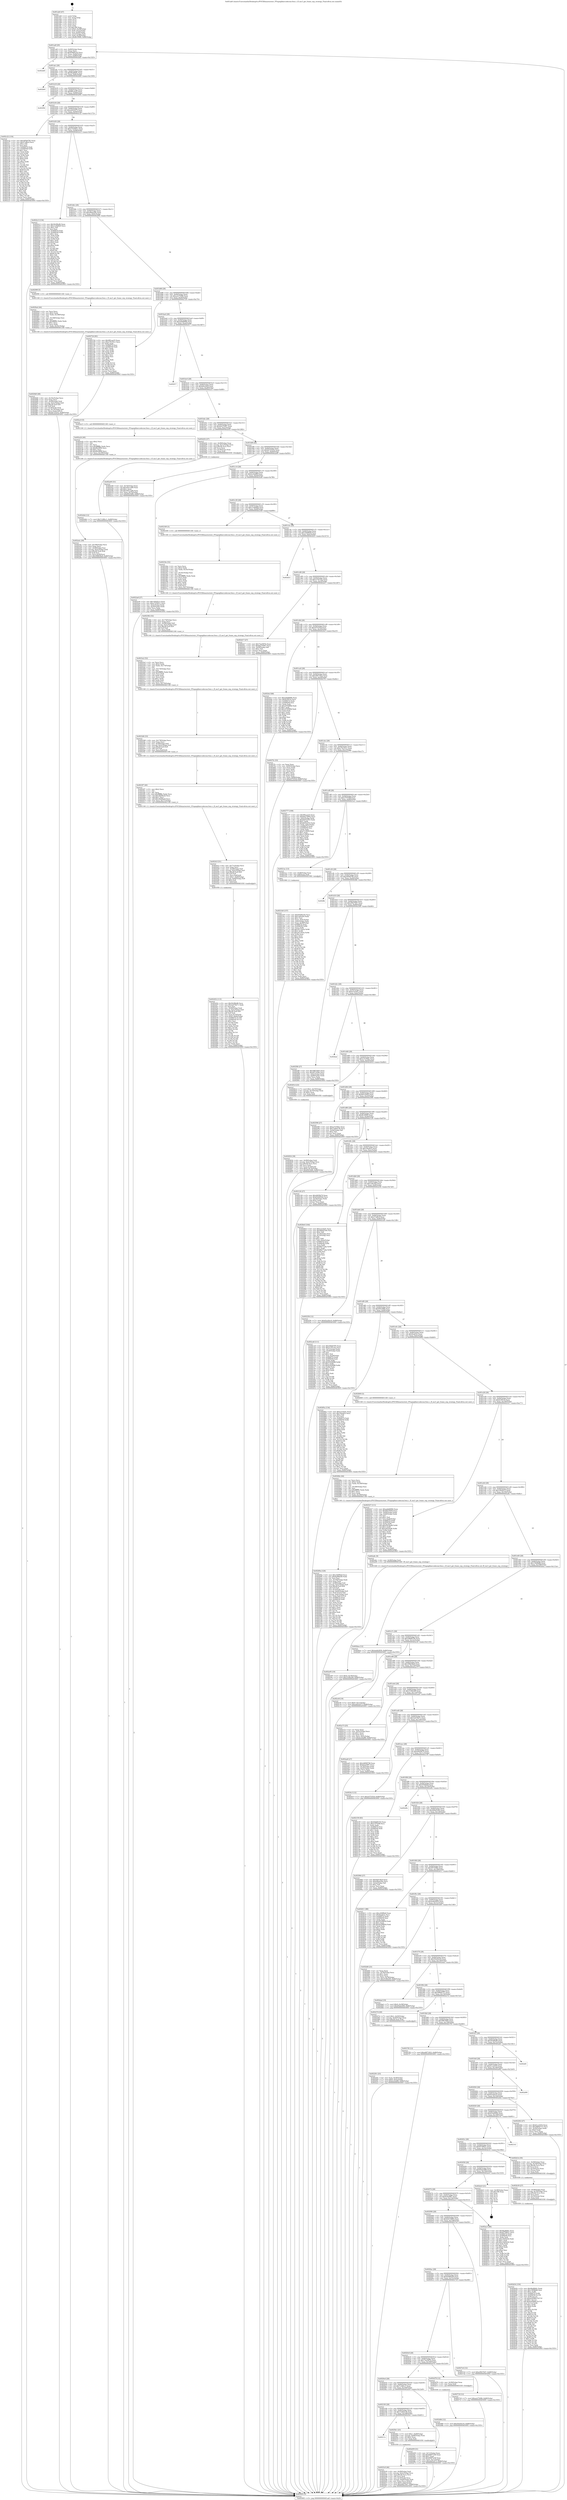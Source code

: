 digraph "0x401ab0" {
  label = "0x401ab0 (/mnt/c/Users/mathe/Desktop/tcc/POCII/binaries/extr_FFmpeglibavcodeceac3enc.c_ff_eac3_get_frame_exp_strategy_Final-ollvm.out::main(0))"
  labelloc = "t"
  node[shape=record]

  Entry [label="",width=0.3,height=0.3,shape=circle,fillcolor=black,style=filled]
  "0x401adf" [label="{
     0x401adf [29]\l
     | [instrs]\l
     &nbsp;&nbsp;0x401adf \<+3\>: mov -0x80(%rbp),%eax\l
     &nbsp;&nbsp;0x401ae2 \<+2\>: mov %eax,%ecx\l
     &nbsp;&nbsp;0x401ae4 \<+6\>: sub $0x83b80193,%ecx\l
     &nbsp;&nbsp;0x401aea \<+6\>: mov %eax,-0x84(%rbp)\l
     &nbsp;&nbsp;0x401af0 \<+6\>: mov %ecx,-0x88(%rbp)\l
     &nbsp;&nbsp;0x401af6 \<+6\>: je 0000000000402dd5 \<main+0x1325\>\l
  }"]
  "0x402dd5" [label="{
     0x402dd5\l
  }", style=dashed]
  "0x401afc" [label="{
     0x401afc [28]\l
     | [instrs]\l
     &nbsp;&nbsp;0x401afc \<+5\>: jmp 0000000000401b01 \<main+0x51\>\l
     &nbsp;&nbsp;0x401b01 \<+6\>: mov -0x84(%rbp),%eax\l
     &nbsp;&nbsp;0x401b07 \<+5\>: sub $0x9baf8d0c,%eax\l
     &nbsp;&nbsp;0x401b0c \<+6\>: mov %eax,-0x8c(%rbp)\l
     &nbsp;&nbsp;0x401b12 \<+6\>: je 0000000000402fb9 \<main+0x1509\>\l
  }"]
  Exit [label="",width=0.3,height=0.3,shape=circle,fillcolor=black,style=filled,peripheries=2]
  "0x402fb9" [label="{
     0x402fb9\l
  }", style=dashed]
  "0x401b18" [label="{
     0x401b18 [28]\l
     | [instrs]\l
     &nbsp;&nbsp;0x401b18 \<+5\>: jmp 0000000000401b1d \<main+0x6d\>\l
     &nbsp;&nbsp;0x401b1d \<+6\>: mov -0x84(%rbp),%eax\l
     &nbsp;&nbsp;0x401b23 \<+5\>: sub $0x9f5cae25,%eax\l
     &nbsp;&nbsp;0x401b28 \<+6\>: mov %eax,-0x90(%rbp)\l
     &nbsp;&nbsp;0x401b2e \<+6\>: je 0000000000402f94 \<main+0x14e4\>\l
  }"]
  "0x402d84" [label="{
     0x402d84 [12]\l
     | [instrs]\l
     &nbsp;&nbsp;0x402d84 \<+7\>: movl $0x50245e16,-0x80(%rbp)\l
     &nbsp;&nbsp;0x402d8b \<+5\>: jmp 0000000000403005 \<main+0x1555\>\l
  }"]
  "0x402f94" [label="{
     0x402f94\l
  }", style=dashed]
  "0x401b34" [label="{
     0x401b34 [28]\l
     | [instrs]\l
     &nbsp;&nbsp;0x401b34 \<+5\>: jmp 0000000000401b39 \<main+0x89\>\l
     &nbsp;&nbsp;0x401b39 \<+6\>: mov -0x84(%rbp),%eax\l
     &nbsp;&nbsp;0x401b3f \<+5\>: sub $0xa4d52473,%eax\l
     &nbsp;&nbsp;0x401b44 \<+6\>: mov %eax,-0x94(%rbp)\l
     &nbsp;&nbsp;0x401b4a \<+6\>: je 0000000000402c22 \<main+0x1172\>\l
  }"]
  "0x402d4d" [label="{
     0x402d4d [12]\l
     | [instrs]\l
     &nbsp;&nbsp;0x402d4d \<+7\>: movl $0x7c28fcc1,-0x80(%rbp)\l
     &nbsp;&nbsp;0x402d54 \<+5\>: jmp 0000000000403005 \<main+0x1555\>\l
  }"]
  "0x402c22" [label="{
     0x402c22 [134]\l
     | [instrs]\l
     &nbsp;&nbsp;0x402c22 \<+5\>: mov $0xe85b6785,%eax\l
     &nbsp;&nbsp;0x402c27 \<+5\>: mov $0x27af8c9,%ecx\l
     &nbsp;&nbsp;0x402c2c \<+2\>: mov $0x1,%dl\l
     &nbsp;&nbsp;0x402c2e \<+2\>: xor %esi,%esi\l
     &nbsp;&nbsp;0x402c30 \<+7\>: mov 0x406074,%edi\l
     &nbsp;&nbsp;0x402c37 \<+8\>: mov 0x406058,%r8d\l
     &nbsp;&nbsp;0x402c3f \<+3\>: sub $0x1,%esi\l
     &nbsp;&nbsp;0x402c42 \<+3\>: mov %edi,%r9d\l
     &nbsp;&nbsp;0x402c45 \<+3\>: add %esi,%r9d\l
     &nbsp;&nbsp;0x402c48 \<+4\>: imul %r9d,%edi\l
     &nbsp;&nbsp;0x402c4c \<+3\>: and $0x1,%edi\l
     &nbsp;&nbsp;0x402c4f \<+3\>: cmp $0x0,%edi\l
     &nbsp;&nbsp;0x402c52 \<+4\>: sete %r10b\l
     &nbsp;&nbsp;0x402c56 \<+4\>: cmp $0xa,%r8d\l
     &nbsp;&nbsp;0x402c5a \<+4\>: setl %r11b\l
     &nbsp;&nbsp;0x402c5e \<+3\>: mov %r10b,%bl\l
     &nbsp;&nbsp;0x402c61 \<+3\>: xor $0xff,%bl\l
     &nbsp;&nbsp;0x402c64 \<+3\>: mov %r11b,%r14b\l
     &nbsp;&nbsp;0x402c67 \<+4\>: xor $0xff,%r14b\l
     &nbsp;&nbsp;0x402c6b \<+3\>: xor $0x1,%dl\l
     &nbsp;&nbsp;0x402c6e \<+3\>: mov %bl,%r15b\l
     &nbsp;&nbsp;0x402c71 \<+4\>: and $0xff,%r15b\l
     &nbsp;&nbsp;0x402c75 \<+3\>: and %dl,%r10b\l
     &nbsp;&nbsp;0x402c78 \<+3\>: mov %r14b,%r12b\l
     &nbsp;&nbsp;0x402c7b \<+4\>: and $0xff,%r12b\l
     &nbsp;&nbsp;0x402c7f \<+3\>: and %dl,%r11b\l
     &nbsp;&nbsp;0x402c82 \<+3\>: or %r10b,%r15b\l
     &nbsp;&nbsp;0x402c85 \<+3\>: or %r11b,%r12b\l
     &nbsp;&nbsp;0x402c88 \<+3\>: xor %r12b,%r15b\l
     &nbsp;&nbsp;0x402c8b \<+3\>: or %r14b,%bl\l
     &nbsp;&nbsp;0x402c8e \<+3\>: xor $0xff,%bl\l
     &nbsp;&nbsp;0x402c91 \<+3\>: or $0x1,%dl\l
     &nbsp;&nbsp;0x402c94 \<+2\>: and %dl,%bl\l
     &nbsp;&nbsp;0x402c96 \<+3\>: or %bl,%r15b\l
     &nbsp;&nbsp;0x402c99 \<+4\>: test $0x1,%r15b\l
     &nbsp;&nbsp;0x402c9d \<+3\>: cmovne %ecx,%eax\l
     &nbsp;&nbsp;0x402ca0 \<+3\>: mov %eax,-0x80(%rbp)\l
     &nbsp;&nbsp;0x402ca3 \<+5\>: jmp 0000000000403005 \<main+0x1555\>\l
  }"]
  "0x401b50" [label="{
     0x401b50 [28]\l
     | [instrs]\l
     &nbsp;&nbsp;0x401b50 \<+5\>: jmp 0000000000401b55 \<main+0xa5\>\l
     &nbsp;&nbsp;0x401b55 \<+6\>: mov -0x84(%rbp),%eax\l
     &nbsp;&nbsp;0x401b5b \<+5\>: sub $0xa7254911,%eax\l
     &nbsp;&nbsp;0x401b60 \<+6\>: mov %eax,-0x98(%rbp)\l
     &nbsp;&nbsp;0x401b66 \<+6\>: je 00000000004022c3 \<main+0x813\>\l
  }"]
  "0x402b54" [label="{
     0x402b54 [150]\l
     | [instrs]\l
     &nbsp;&nbsp;0x402b54 \<+5\>: mov $0x9baf8d0c,%edx\l
     &nbsp;&nbsp;0x402b59 \<+5\>: mov $0x15698dfd,%esi\l
     &nbsp;&nbsp;0x402b5e \<+3\>: mov $0x1,%r8b\l
     &nbsp;&nbsp;0x402b61 \<+8\>: mov 0x406074,%r9d\l
     &nbsp;&nbsp;0x402b69 \<+8\>: mov 0x406058,%r10d\l
     &nbsp;&nbsp;0x402b71 \<+3\>: mov %r9d,%r11d\l
     &nbsp;&nbsp;0x402b74 \<+7\>: sub $0xbc85ff49,%r11d\l
     &nbsp;&nbsp;0x402b7b \<+4\>: sub $0x1,%r11d\l
     &nbsp;&nbsp;0x402b7f \<+7\>: add $0xbc85ff49,%r11d\l
     &nbsp;&nbsp;0x402b86 \<+4\>: imul %r11d,%r9d\l
     &nbsp;&nbsp;0x402b8a \<+4\>: and $0x1,%r9d\l
     &nbsp;&nbsp;0x402b8e \<+4\>: cmp $0x0,%r9d\l
     &nbsp;&nbsp;0x402b92 \<+3\>: sete %bl\l
     &nbsp;&nbsp;0x402b95 \<+4\>: cmp $0xa,%r10d\l
     &nbsp;&nbsp;0x402b99 \<+4\>: setl %r14b\l
     &nbsp;&nbsp;0x402b9d \<+3\>: mov %bl,%r15b\l
     &nbsp;&nbsp;0x402ba0 \<+4\>: xor $0xff,%r15b\l
     &nbsp;&nbsp;0x402ba4 \<+3\>: mov %r14b,%r12b\l
     &nbsp;&nbsp;0x402ba7 \<+4\>: xor $0xff,%r12b\l
     &nbsp;&nbsp;0x402bab \<+4\>: xor $0x1,%r8b\l
     &nbsp;&nbsp;0x402baf \<+3\>: mov %r15b,%r13b\l
     &nbsp;&nbsp;0x402bb2 \<+4\>: and $0xff,%r13b\l
     &nbsp;&nbsp;0x402bb6 \<+3\>: and %r8b,%bl\l
     &nbsp;&nbsp;0x402bb9 \<+3\>: mov %r12b,%al\l
     &nbsp;&nbsp;0x402bbc \<+2\>: and $0xff,%al\l
     &nbsp;&nbsp;0x402bbe \<+3\>: and %r8b,%r14b\l
     &nbsp;&nbsp;0x402bc1 \<+3\>: or %bl,%r13b\l
     &nbsp;&nbsp;0x402bc4 \<+3\>: or %r14b,%al\l
     &nbsp;&nbsp;0x402bc7 \<+3\>: xor %al,%r13b\l
     &nbsp;&nbsp;0x402bca \<+3\>: or %r12b,%r15b\l
     &nbsp;&nbsp;0x402bcd \<+4\>: xor $0xff,%r15b\l
     &nbsp;&nbsp;0x402bd1 \<+4\>: or $0x1,%r8b\l
     &nbsp;&nbsp;0x402bd5 \<+3\>: and %r8b,%r15b\l
     &nbsp;&nbsp;0x402bd8 \<+3\>: or %r15b,%r13b\l
     &nbsp;&nbsp;0x402bdb \<+4\>: test $0x1,%r13b\l
     &nbsp;&nbsp;0x402bdf \<+3\>: cmovne %esi,%edx\l
     &nbsp;&nbsp;0x402be2 \<+3\>: mov %edx,-0x80(%rbp)\l
     &nbsp;&nbsp;0x402be5 \<+5\>: jmp 0000000000403005 \<main+0x1555\>\l
  }"]
  "0x4022c3" [label="{
     0x4022c3 [134]\l
     | [instrs]\l
     &nbsp;&nbsp;0x4022c3 \<+5\>: mov $0x5b2f8a96,%eax\l
     &nbsp;&nbsp;0x4022c8 \<+5\>: mov $0xc1e4b6b9,%ecx\l
     &nbsp;&nbsp;0x4022cd \<+2\>: mov $0x1,%dl\l
     &nbsp;&nbsp;0x4022cf \<+2\>: xor %esi,%esi\l
     &nbsp;&nbsp;0x4022d1 \<+7\>: mov 0x406074,%edi\l
     &nbsp;&nbsp;0x4022d8 \<+8\>: mov 0x406058,%r8d\l
     &nbsp;&nbsp;0x4022e0 \<+3\>: sub $0x1,%esi\l
     &nbsp;&nbsp;0x4022e3 \<+3\>: mov %edi,%r9d\l
     &nbsp;&nbsp;0x4022e6 \<+3\>: add %esi,%r9d\l
     &nbsp;&nbsp;0x4022e9 \<+4\>: imul %r9d,%edi\l
     &nbsp;&nbsp;0x4022ed \<+3\>: and $0x1,%edi\l
     &nbsp;&nbsp;0x4022f0 \<+3\>: cmp $0x0,%edi\l
     &nbsp;&nbsp;0x4022f3 \<+4\>: sete %r10b\l
     &nbsp;&nbsp;0x4022f7 \<+4\>: cmp $0xa,%r8d\l
     &nbsp;&nbsp;0x4022fb \<+4\>: setl %r11b\l
     &nbsp;&nbsp;0x4022ff \<+3\>: mov %r10b,%bl\l
     &nbsp;&nbsp;0x402302 \<+3\>: xor $0xff,%bl\l
     &nbsp;&nbsp;0x402305 \<+3\>: mov %r11b,%r14b\l
     &nbsp;&nbsp;0x402308 \<+4\>: xor $0xff,%r14b\l
     &nbsp;&nbsp;0x40230c \<+3\>: xor $0x1,%dl\l
     &nbsp;&nbsp;0x40230f \<+3\>: mov %bl,%r15b\l
     &nbsp;&nbsp;0x402312 \<+4\>: and $0xff,%r15b\l
     &nbsp;&nbsp;0x402316 \<+3\>: and %dl,%r10b\l
     &nbsp;&nbsp;0x402319 \<+3\>: mov %r14b,%r12b\l
     &nbsp;&nbsp;0x40231c \<+4\>: and $0xff,%r12b\l
     &nbsp;&nbsp;0x402320 \<+3\>: and %dl,%r11b\l
     &nbsp;&nbsp;0x402323 \<+3\>: or %r10b,%r15b\l
     &nbsp;&nbsp;0x402326 \<+3\>: or %r11b,%r12b\l
     &nbsp;&nbsp;0x402329 \<+3\>: xor %r12b,%r15b\l
     &nbsp;&nbsp;0x40232c \<+3\>: or %r14b,%bl\l
     &nbsp;&nbsp;0x40232f \<+3\>: xor $0xff,%bl\l
     &nbsp;&nbsp;0x402332 \<+3\>: or $0x1,%dl\l
     &nbsp;&nbsp;0x402335 \<+2\>: and %dl,%bl\l
     &nbsp;&nbsp;0x402337 \<+3\>: or %bl,%r15b\l
     &nbsp;&nbsp;0x40233a \<+4\>: test $0x1,%r15b\l
     &nbsp;&nbsp;0x40233e \<+3\>: cmovne %ecx,%eax\l
     &nbsp;&nbsp;0x402341 \<+3\>: mov %eax,-0x80(%rbp)\l
     &nbsp;&nbsp;0x402344 \<+5\>: jmp 0000000000403005 \<main+0x1555\>\l
  }"]
  "0x401b6c" [label="{
     0x401b6c [28]\l
     | [instrs]\l
     &nbsp;&nbsp;0x401b6c \<+5\>: jmp 0000000000401b71 \<main+0xc1\>\l
     &nbsp;&nbsp;0x401b71 \<+6\>: mov -0x84(%rbp),%eax\l
     &nbsp;&nbsp;0x401b77 \<+5\>: sub $0xa9bae29e,%eax\l
     &nbsp;&nbsp;0x401b7c \<+6\>: mov %eax,-0x9c(%rbp)\l
     &nbsp;&nbsp;0x401b82 \<+6\>: je 000000000040299f \<main+0xeef\>\l
  }"]
  "0x402b39" [label="{
     0x402b39 [27]\l
     | [instrs]\l
     &nbsp;&nbsp;0x402b39 \<+4\>: mov -0x58(%rbp),%rax\l
     &nbsp;&nbsp;0x402b3d \<+4\>: movslq -0x78(%rbp),%rcx\l
     &nbsp;&nbsp;0x402b41 \<+4\>: imul $0x28,%rcx,%rcx\l
     &nbsp;&nbsp;0x402b45 \<+3\>: add %rcx,%rax\l
     &nbsp;&nbsp;0x402b48 \<+4\>: mov 0x10(%rax),%rax\l
     &nbsp;&nbsp;0x402b4c \<+3\>: mov %rax,%rdi\l
     &nbsp;&nbsp;0x402b4f \<+5\>: call 0000000000401030 \<free@plt\>\l
     | [calls]\l
     &nbsp;&nbsp;0x401030 \{1\} (unknown)\l
  }"]
  "0x40299f" [label="{
     0x40299f [5]\l
     | [instrs]\l
     &nbsp;&nbsp;0x40299f \<+5\>: call 0000000000401160 \<next_i\>\l
     | [calls]\l
     &nbsp;&nbsp;0x401160 \{1\} (/mnt/c/Users/mathe/Desktop/tcc/POCII/binaries/extr_FFmpeglibavcodeceac3enc.c_ff_eac3_get_frame_exp_strategy_Final-ollvm.out::next_i)\l
  }"]
  "0x401b88" [label="{
     0x401b88 [28]\l
     | [instrs]\l
     &nbsp;&nbsp;0x401b88 \<+5\>: jmp 0000000000401b8d \<main+0xdd\>\l
     &nbsp;&nbsp;0x401b8d \<+6\>: mov -0x84(%rbp),%eax\l
     &nbsp;&nbsp;0x401b93 \<+5\>: sub $0xacb75496,%eax\l
     &nbsp;&nbsp;0x401b98 \<+6\>: mov %eax,-0xa0(%rbp)\l
     &nbsp;&nbsp;0x401b9e \<+6\>: je 0000000000402724 \<main+0xc74\>\l
  }"]
  "0x402a95" [label="{
     0x402a95 [19]\l
     | [instrs]\l
     &nbsp;&nbsp;0x402a95 \<+7\>: movl $0x0,-0x78(%rbp)\l
     &nbsp;&nbsp;0x402a9c \<+7\>: movl $0x310822f9,-0x80(%rbp)\l
     &nbsp;&nbsp;0x402aa3 \<+5\>: jmp 0000000000403005 \<main+0x1555\>\l
  }"]
  "0x402724" [label="{
     0x402724 [83]\l
     | [instrs]\l
     &nbsp;&nbsp;0x402724 \<+5\>: mov $0x9f5cae25,%eax\l
     &nbsp;&nbsp;0x402729 \<+5\>: mov $0xe79c55c1,%ecx\l
     &nbsp;&nbsp;0x40272e \<+2\>: xor %edx,%edx\l
     &nbsp;&nbsp;0x402730 \<+7\>: mov 0x406074,%esi\l
     &nbsp;&nbsp;0x402737 \<+7\>: mov 0x406058,%edi\l
     &nbsp;&nbsp;0x40273e \<+3\>: sub $0x1,%edx\l
     &nbsp;&nbsp;0x402741 \<+3\>: mov %esi,%r8d\l
     &nbsp;&nbsp;0x402744 \<+3\>: add %edx,%r8d\l
     &nbsp;&nbsp;0x402747 \<+4\>: imul %r8d,%esi\l
     &nbsp;&nbsp;0x40274b \<+3\>: and $0x1,%esi\l
     &nbsp;&nbsp;0x40274e \<+3\>: cmp $0x0,%esi\l
     &nbsp;&nbsp;0x402751 \<+4\>: sete %r9b\l
     &nbsp;&nbsp;0x402755 \<+3\>: cmp $0xa,%edi\l
     &nbsp;&nbsp;0x402758 \<+4\>: setl %r10b\l
     &nbsp;&nbsp;0x40275c \<+3\>: mov %r9b,%r11b\l
     &nbsp;&nbsp;0x40275f \<+3\>: and %r10b,%r11b\l
     &nbsp;&nbsp;0x402762 \<+3\>: xor %r10b,%r9b\l
     &nbsp;&nbsp;0x402765 \<+3\>: or %r9b,%r11b\l
     &nbsp;&nbsp;0x402768 \<+4\>: test $0x1,%r11b\l
     &nbsp;&nbsp;0x40276c \<+3\>: cmovne %ecx,%eax\l
     &nbsp;&nbsp;0x40276f \<+3\>: mov %eax,-0x80(%rbp)\l
     &nbsp;&nbsp;0x402772 \<+5\>: jmp 0000000000403005 \<main+0x1555\>\l
  }"]
  "0x401ba4" [label="{
     0x401ba4 [28]\l
     | [instrs]\l
     &nbsp;&nbsp;0x401ba4 \<+5\>: jmp 0000000000401ba9 \<main+0xf9\>\l
     &nbsp;&nbsp;0x401ba9 \<+6\>: mov -0x84(%rbp),%eax\l
     &nbsp;&nbsp;0x401baf \<+5\>: sub $0xaddd6896,%eax\l
     &nbsp;&nbsp;0x401bb4 \<+6\>: mov %eax,-0xa4(%rbp)\l
     &nbsp;&nbsp;0x401bba \<+6\>: je 0000000000402f17 \<main+0x1467\>\l
  }"]
  "0x402a4c" [label="{
     0x402a4c [39]\l
     | [instrs]\l
     &nbsp;&nbsp;0x402a4c \<+6\>: mov -0x190(%rbp),%ecx\l
     &nbsp;&nbsp;0x402a52 \<+3\>: imul %eax,%ecx\l
     &nbsp;&nbsp;0x402a55 \<+4\>: mov -0x58(%rbp),%rsi\l
     &nbsp;&nbsp;0x402a59 \<+4\>: movslq -0x5c(%rbp),%rdi\l
     &nbsp;&nbsp;0x402a5d \<+4\>: imul $0x28,%rdi,%rdi\l
     &nbsp;&nbsp;0x402a61 \<+3\>: add %rdi,%rsi\l
     &nbsp;&nbsp;0x402a64 \<+3\>: mov %ecx,0x20(%rsi)\l
     &nbsp;&nbsp;0x402a67 \<+7\>: movl $0x308b58a9,-0x80(%rbp)\l
     &nbsp;&nbsp;0x402a6e \<+5\>: jmp 0000000000403005 \<main+0x1555\>\l
  }"]
  "0x402f17" [label="{
     0x402f17\l
  }", style=dashed]
  "0x401bc0" [label="{
     0x401bc0 [28]\l
     | [instrs]\l
     &nbsp;&nbsp;0x401bc0 \<+5\>: jmp 0000000000401bc5 \<main+0x115\>\l
     &nbsp;&nbsp;0x401bc5 \<+6\>: mov -0x84(%rbp),%eax\l
     &nbsp;&nbsp;0x401bcb \<+5\>: sub $0xbb0c4fc8,%eax\l
     &nbsp;&nbsp;0x401bd0 \<+6\>: mov %eax,-0xa8(%rbp)\l
     &nbsp;&nbsp;0x401bd6 \<+6\>: je 0000000000402a1f \<main+0xf6f\>\l
  }"]
  "0x402a24" [label="{
     0x402a24 [40]\l
     | [instrs]\l
     &nbsp;&nbsp;0x402a24 \<+5\>: mov $0x2,%ecx\l
     &nbsp;&nbsp;0x402a29 \<+1\>: cltd\l
     &nbsp;&nbsp;0x402a2a \<+2\>: idiv %ecx\l
     &nbsp;&nbsp;0x402a2c \<+6\>: imul $0xfffffffe,%edx,%ecx\l
     &nbsp;&nbsp;0x402a32 \<+6\>: sub $0x80c8f08,%ecx\l
     &nbsp;&nbsp;0x402a38 \<+3\>: add $0x1,%ecx\l
     &nbsp;&nbsp;0x402a3b \<+6\>: add $0x80c8f08,%ecx\l
     &nbsp;&nbsp;0x402a41 \<+6\>: mov %ecx,-0x190(%rbp)\l
     &nbsp;&nbsp;0x402a47 \<+5\>: call 0000000000401160 \<next_i\>\l
     | [calls]\l
     &nbsp;&nbsp;0x401160 \{1\} (/mnt/c/Users/mathe/Desktop/tcc/POCII/binaries/extr_FFmpeglibavcodeceac3enc.c_ff_eac3_get_frame_exp_strategy_Final-ollvm.out::next_i)\l
  }"]
  "0x402a1f" [label="{
     0x402a1f [5]\l
     | [instrs]\l
     &nbsp;&nbsp;0x402a1f \<+5\>: call 0000000000401160 \<next_i\>\l
     | [calls]\l
     &nbsp;&nbsp;0x401160 \{1\} (/mnt/c/Users/mathe/Desktop/tcc/POCII/binaries/extr_FFmpeglibavcodeceac3enc.c_ff_eac3_get_frame_exp_strategy_Final-ollvm.out::next_i)\l
  }"]
  "0x401bdc" [label="{
     0x401bdc [28]\l
     | [instrs]\l
     &nbsp;&nbsp;0x401bdc \<+5\>: jmp 0000000000401be1 \<main+0x131\>\l
     &nbsp;&nbsp;0x401be1 \<+6\>: mov -0x84(%rbp),%eax\l
     &nbsp;&nbsp;0x401be7 \<+5\>: sub $0xbb270487,%eax\l
     &nbsp;&nbsp;0x401bec \<+6\>: mov %eax,-0xac(%rbp)\l
     &nbsp;&nbsp;0x401bf2 \<+6\>: je 0000000000402d32 \<main+0x1282\>\l
  }"]
  "0x4029d0" [label="{
     0x4029d0 [48]\l
     | [instrs]\l
     &nbsp;&nbsp;0x4029d0 \<+6\>: mov -0x18c(%rbp),%ecx\l
     &nbsp;&nbsp;0x4029d6 \<+3\>: imul %eax,%ecx\l
     &nbsp;&nbsp;0x4029d9 \<+4\>: mov -0x58(%rbp),%rdi\l
     &nbsp;&nbsp;0x4029dd \<+4\>: movslq -0x5c(%rbp),%r8\l
     &nbsp;&nbsp;0x4029e1 \<+4\>: imul $0x28,%r8,%r8\l
     &nbsp;&nbsp;0x4029e5 \<+3\>: add %r8,%rdi\l
     &nbsp;&nbsp;0x4029e8 \<+4\>: mov 0x18(%rdi),%rdi\l
     &nbsp;&nbsp;0x4029ec \<+4\>: movslq -0x74(%rbp),%r8\l
     &nbsp;&nbsp;0x4029f0 \<+4\>: mov %ecx,(%rdi,%r8,4)\l
     &nbsp;&nbsp;0x4029f4 \<+7\>: movl $0xbb725252,-0x80(%rbp)\l
     &nbsp;&nbsp;0x4029fb \<+5\>: jmp 0000000000403005 \<main+0x1555\>\l
  }"]
  "0x402d32" [label="{
     0x402d32 [27]\l
     | [instrs]\l
     &nbsp;&nbsp;0x402d32 \<+4\>: mov -0x58(%rbp),%rax\l
     &nbsp;&nbsp;0x402d36 \<+4\>: movslq -0x7c(%rbp),%rcx\l
     &nbsp;&nbsp;0x402d3a \<+4\>: imul $0x28,%rcx,%rcx\l
     &nbsp;&nbsp;0x402d3e \<+3\>: add %rcx,%rax\l
     &nbsp;&nbsp;0x402d41 \<+4\>: mov 0x18(%rax),%rax\l
     &nbsp;&nbsp;0x402d45 \<+3\>: mov %rax,%rdi\l
     &nbsp;&nbsp;0x402d48 \<+5\>: call 0000000000401030 \<free@plt\>\l
     | [calls]\l
     &nbsp;&nbsp;0x401030 \{1\} (unknown)\l
  }"]
  "0x401bf8" [label="{
     0x401bf8 [28]\l
     | [instrs]\l
     &nbsp;&nbsp;0x401bf8 \<+5\>: jmp 0000000000401bfd \<main+0x14d\>\l
     &nbsp;&nbsp;0x401bfd \<+6\>: mov -0x84(%rbp),%eax\l
     &nbsp;&nbsp;0x401c03 \<+5\>: sub $0xbb725252,%eax\l
     &nbsp;&nbsp;0x401c08 \<+6\>: mov %eax,-0xb0(%rbp)\l
     &nbsp;&nbsp;0x401c0e \<+6\>: je 0000000000402a00 \<main+0xf50\>\l
  }"]
  "0x4029a4" [label="{
     0x4029a4 [44]\l
     | [instrs]\l
     &nbsp;&nbsp;0x4029a4 \<+2\>: xor %ecx,%ecx\l
     &nbsp;&nbsp;0x4029a6 \<+5\>: mov $0x2,%edx\l
     &nbsp;&nbsp;0x4029ab \<+6\>: mov %edx,-0x188(%rbp)\l
     &nbsp;&nbsp;0x4029b1 \<+1\>: cltd\l
     &nbsp;&nbsp;0x4029b2 \<+6\>: mov -0x188(%rbp),%esi\l
     &nbsp;&nbsp;0x4029b8 \<+2\>: idiv %esi\l
     &nbsp;&nbsp;0x4029ba \<+6\>: imul $0xfffffffe,%edx,%edx\l
     &nbsp;&nbsp;0x4029c0 \<+3\>: sub $0x1,%ecx\l
     &nbsp;&nbsp;0x4029c3 \<+2\>: sub %ecx,%edx\l
     &nbsp;&nbsp;0x4029c5 \<+6\>: mov %edx,-0x18c(%rbp)\l
     &nbsp;&nbsp;0x4029cb \<+5\>: call 0000000000401160 \<next_i\>\l
     | [calls]\l
     &nbsp;&nbsp;0x401160 \{1\} (/mnt/c/Users/mathe/Desktop/tcc/POCII/binaries/extr_FFmpeglibavcodeceac3enc.c_ff_eac3_get_frame_exp_strategy_Final-ollvm.out::next_i)\l
  }"]
  "0x402a00" [label="{
     0x402a00 [31]\l
     | [instrs]\l
     &nbsp;&nbsp;0x402a00 \<+3\>: mov -0x74(%rbp),%eax\l
     &nbsp;&nbsp;0x402a03 \<+5\>: sub $0x305cca68,%eax\l
     &nbsp;&nbsp;0x402a08 \<+3\>: add $0x1,%eax\l
     &nbsp;&nbsp;0x402a0b \<+5\>: add $0x305cca68,%eax\l
     &nbsp;&nbsp;0x402a10 \<+3\>: mov %eax,-0x74(%rbp)\l
     &nbsp;&nbsp;0x402a13 \<+7\>: movl $0x6923486,-0x80(%rbp)\l
     &nbsp;&nbsp;0x402a1a \<+5\>: jmp 0000000000403005 \<main+0x1555\>\l
  }"]
  "0x401c14" [label="{
     0x401c14 [28]\l
     | [instrs]\l
     &nbsp;&nbsp;0x401c14 \<+5\>: jmp 0000000000401c19 \<main+0x169\>\l
     &nbsp;&nbsp;0x401c19 \<+6\>: mov -0x84(%rbp),%eax\l
     &nbsp;&nbsp;0x401c1f \<+5\>: sub $0xbce0af88,%eax\l
     &nbsp;&nbsp;0x401c24 \<+6\>: mov %eax,-0xb4(%rbp)\l
     &nbsp;&nbsp;0x401c2a \<+6\>: je 00000000004022a8 \<main+0x7f8\>\l
  }"]
  "0x402834" [label="{
     0x402834 [38]\l
     | [instrs]\l
     &nbsp;&nbsp;0x402834 \<+4\>: mov -0x58(%rbp),%rdi\l
     &nbsp;&nbsp;0x402838 \<+4\>: movslq -0x5c(%rbp),%rcx\l
     &nbsp;&nbsp;0x40283c \<+4\>: imul $0x28,%rcx,%rcx\l
     &nbsp;&nbsp;0x402840 \<+3\>: add %rcx,%rdi\l
     &nbsp;&nbsp;0x402843 \<+4\>: mov %rax,0x18(%rdi)\l
     &nbsp;&nbsp;0x402847 \<+7\>: movl $0x0,-0x74(%rbp)\l
     &nbsp;&nbsp;0x40284e \<+7\>: movl $0x6923486,-0x80(%rbp)\l
     &nbsp;&nbsp;0x402855 \<+5\>: jmp 0000000000403005 \<main+0x1555\>\l
  }"]
  "0x4022a8" [label="{
     0x4022a8 [27]\l
     | [instrs]\l
     &nbsp;&nbsp;0x4022a8 \<+5\>: mov $0x1002f213,%eax\l
     &nbsp;&nbsp;0x4022ad \<+5\>: mov $0xa7254911,%ecx\l
     &nbsp;&nbsp;0x4022b2 \<+3\>: mov -0x5c(%rbp),%edx\l
     &nbsp;&nbsp;0x4022b5 \<+3\>: cmp -0x50(%rbp),%edx\l
     &nbsp;&nbsp;0x4022b8 \<+3\>: cmovl %ecx,%eax\l
     &nbsp;&nbsp;0x4022bb \<+3\>: mov %eax,-0x80(%rbp)\l
     &nbsp;&nbsp;0x4022be \<+5\>: jmp 0000000000403005 \<main+0x1555\>\l
  }"]
  "0x401c30" [label="{
     0x401c30 [28]\l
     | [instrs]\l
     &nbsp;&nbsp;0x401c30 \<+5\>: jmp 0000000000401c35 \<main+0x185\>\l
     &nbsp;&nbsp;0x401c35 \<+6\>: mov -0x84(%rbp),%eax\l
     &nbsp;&nbsp;0x401c3b \<+5\>: sub $0xc1e4b6b9,%eax\l
     &nbsp;&nbsp;0x401c40 \<+6\>: mov %eax,-0xb8(%rbp)\l
     &nbsp;&nbsp;0x401c46 \<+6\>: je 0000000000402349 \<main+0x899\>\l
  }"]
  "0x40269a" [label="{
     0x40269a [126]\l
     | [instrs]\l
     &nbsp;&nbsp;0x40269a \<+5\>: mov $0xc449f9a9,%ecx\l
     &nbsp;&nbsp;0x40269f \<+5\>: mov $0x6ef96d38,%edx\l
     &nbsp;&nbsp;0x4026a4 \<+2\>: xor %esi,%esi\l
     &nbsp;&nbsp;0x4026a6 \<+6\>: mov -0x184(%rbp),%edi\l
     &nbsp;&nbsp;0x4026ac \<+3\>: imul %eax,%edi\l
     &nbsp;&nbsp;0x4026af \<+4\>: mov -0x58(%rbp),%r8\l
     &nbsp;&nbsp;0x4026b3 \<+4\>: movslq -0x5c(%rbp),%r9\l
     &nbsp;&nbsp;0x4026b7 \<+4\>: imul $0x28,%r9,%r9\l
     &nbsp;&nbsp;0x4026bb \<+3\>: add %r9,%r8\l
     &nbsp;&nbsp;0x4026be \<+4\>: mov 0x10(%r8),%r8\l
     &nbsp;&nbsp;0x4026c2 \<+4\>: movslq -0x64(%rbp),%r9\l
     &nbsp;&nbsp;0x4026c6 \<+4\>: mov (%r8,%r9,8),%r8\l
     &nbsp;&nbsp;0x4026ca \<+4\>: movslq -0x6c(%rbp),%r9\l
     &nbsp;&nbsp;0x4026ce \<+4\>: mov %edi,(%r8,%r9,4)\l
     &nbsp;&nbsp;0x4026d2 \<+7\>: mov 0x406074,%eax\l
     &nbsp;&nbsp;0x4026d9 \<+7\>: mov 0x406058,%edi\l
     &nbsp;&nbsp;0x4026e0 \<+3\>: sub $0x1,%esi\l
     &nbsp;&nbsp;0x4026e3 \<+3\>: mov %eax,%r10d\l
     &nbsp;&nbsp;0x4026e6 \<+3\>: add %esi,%r10d\l
     &nbsp;&nbsp;0x4026e9 \<+4\>: imul %r10d,%eax\l
     &nbsp;&nbsp;0x4026ed \<+3\>: and $0x1,%eax\l
     &nbsp;&nbsp;0x4026f0 \<+3\>: cmp $0x0,%eax\l
     &nbsp;&nbsp;0x4026f3 \<+4\>: sete %r11b\l
     &nbsp;&nbsp;0x4026f7 \<+3\>: cmp $0xa,%edi\l
     &nbsp;&nbsp;0x4026fa \<+3\>: setl %bl\l
     &nbsp;&nbsp;0x4026fd \<+3\>: mov %r11b,%r14b\l
     &nbsp;&nbsp;0x402700 \<+3\>: and %bl,%r14b\l
     &nbsp;&nbsp;0x402703 \<+3\>: xor %bl,%r11b\l
     &nbsp;&nbsp;0x402706 \<+3\>: or %r11b,%r14b\l
     &nbsp;&nbsp;0x402709 \<+4\>: test $0x1,%r14b\l
     &nbsp;&nbsp;0x40270d \<+3\>: cmovne %edx,%ecx\l
     &nbsp;&nbsp;0x402710 \<+3\>: mov %ecx,-0x80(%rbp)\l
     &nbsp;&nbsp;0x402713 \<+5\>: jmp 0000000000403005 \<main+0x1555\>\l
  }"]
  "0x402349" [label="{
     0x402349 [5]\l
     | [instrs]\l
     &nbsp;&nbsp;0x402349 \<+5\>: call 0000000000401160 \<next_i\>\l
     | [calls]\l
     &nbsp;&nbsp;0x401160 \{1\} (/mnt/c/Users/mathe/Desktop/tcc/POCII/binaries/extr_FFmpeglibavcodeceac3enc.c_ff_eac3_get_frame_exp_strategy_Final-ollvm.out::next_i)\l
  }"]
  "0x401c4c" [label="{
     0x401c4c [28]\l
     | [instrs]\l
     &nbsp;&nbsp;0x401c4c \<+5\>: jmp 0000000000401c51 \<main+0x1a1\>\l
     &nbsp;&nbsp;0x401c51 \<+6\>: mov -0x84(%rbp),%eax\l
     &nbsp;&nbsp;0x401c57 \<+5\>: sub $0xc449f9a9,%eax\l
     &nbsp;&nbsp;0x401c5c \<+6\>: mov %eax,-0xbc(%rbp)\l
     &nbsp;&nbsp;0x401c62 \<+6\>: je 0000000000402f23 \<main+0x1473\>\l
  }"]
  "0x40266e" [label="{
     0x40266e [44]\l
     | [instrs]\l
     &nbsp;&nbsp;0x40266e \<+2\>: xor %ecx,%ecx\l
     &nbsp;&nbsp;0x402670 \<+5\>: mov $0x2,%edx\l
     &nbsp;&nbsp;0x402675 \<+6\>: mov %edx,-0x180(%rbp)\l
     &nbsp;&nbsp;0x40267b \<+1\>: cltd\l
     &nbsp;&nbsp;0x40267c \<+6\>: mov -0x180(%rbp),%esi\l
     &nbsp;&nbsp;0x402682 \<+2\>: idiv %esi\l
     &nbsp;&nbsp;0x402684 \<+6\>: imul $0xfffffffe,%edx,%edx\l
     &nbsp;&nbsp;0x40268a \<+3\>: sub $0x1,%ecx\l
     &nbsp;&nbsp;0x40268d \<+2\>: sub %ecx,%edx\l
     &nbsp;&nbsp;0x40268f \<+6\>: mov %edx,-0x184(%rbp)\l
     &nbsp;&nbsp;0x402695 \<+5\>: call 0000000000401160 \<next_i\>\l
     | [calls]\l
     &nbsp;&nbsp;0x401160 \{1\} (/mnt/c/Users/mathe/Desktop/tcc/POCII/binaries/extr_FFmpeglibavcodeceac3enc.c_ff_eac3_get_frame_exp_strategy_Final-ollvm.out::next_i)\l
  }"]
  "0x402f23" [label="{
     0x402f23\l
  }", style=dashed]
  "0x401c68" [label="{
     0x401c68 [28]\l
     | [instrs]\l
     &nbsp;&nbsp;0x401c68 \<+5\>: jmp 0000000000401c6d \<main+0x1bd\>\l
     &nbsp;&nbsp;0x401c6d \<+6\>: mov -0x84(%rbp),%eax\l
     &nbsp;&nbsp;0x401c73 \<+5\>: sub $0xce79132a,%eax\l
     &nbsp;&nbsp;0x401c78 \<+6\>: mov %eax,-0xc0(%rbp)\l
     &nbsp;&nbsp;0x401c7e \<+6\>: je 0000000000402d17 \<main+0x1267\>\l
  }"]
  "0x4025c8" [label="{
     0x4025c8 [46]\l
     | [instrs]\l
     &nbsp;&nbsp;0x4025c8 \<+4\>: mov -0x58(%rbp),%rdi\l
     &nbsp;&nbsp;0x4025cc \<+4\>: movslq -0x5c(%rbp),%rcx\l
     &nbsp;&nbsp;0x4025d0 \<+4\>: imul $0x28,%rcx,%rcx\l
     &nbsp;&nbsp;0x4025d4 \<+3\>: add %rcx,%rdi\l
     &nbsp;&nbsp;0x4025d7 \<+4\>: mov 0x10(%rdi),%rcx\l
     &nbsp;&nbsp;0x4025db \<+4\>: movslq -0x64(%rbp),%rdi\l
     &nbsp;&nbsp;0x4025df \<+4\>: mov %rax,(%rcx,%rdi,8)\l
     &nbsp;&nbsp;0x4025e3 \<+7\>: movl $0x0,-0x6c(%rbp)\l
     &nbsp;&nbsp;0x4025ea \<+7\>: movl $0xe9927647,-0x80(%rbp)\l
     &nbsp;&nbsp;0x4025f1 \<+5\>: jmp 0000000000403005 \<main+0x1555\>\l
  }"]
  "0x402d17" [label="{
     0x402d17 [27]\l
     | [instrs]\l
     &nbsp;&nbsp;0x402d17 \<+5\>: mov $0x73a3587b,%eax\l
     &nbsp;&nbsp;0x402d1c \<+5\>: mov $0xbb270487,%ecx\l
     &nbsp;&nbsp;0x402d21 \<+3\>: mov -0x29(%rbp),%dl\l
     &nbsp;&nbsp;0x402d24 \<+3\>: test $0x1,%dl\l
     &nbsp;&nbsp;0x402d27 \<+3\>: cmovne %ecx,%eax\l
     &nbsp;&nbsp;0x402d2a \<+3\>: mov %eax,-0x80(%rbp)\l
     &nbsp;&nbsp;0x402d2d \<+5\>: jmp 0000000000403005 \<main+0x1555\>\l
  }"]
  "0x401c84" [label="{
     0x401c84 [28]\l
     | [instrs]\l
     &nbsp;&nbsp;0x401c84 \<+5\>: jmp 0000000000401c89 \<main+0x1d9\>\l
     &nbsp;&nbsp;0x401c89 \<+6\>: mov -0x84(%rbp),%eax\l
     &nbsp;&nbsp;0x401c8f \<+5\>: sub $0xe475352f,%eax\l
     &nbsp;&nbsp;0x401c94 \<+6\>: mov %eax,-0xc4(%rbp)\l
     &nbsp;&nbsp;0x401c9a \<+6\>: je 00000000004024cf \<main+0xa1f\>\l
  }"]
  "0x40211c" [label="{
     0x40211c\l
  }", style=dashed]
  "0x4024cf" [label="{
     0x4024cf [88]\l
     | [instrs]\l
     &nbsp;&nbsp;0x4024cf \<+5\>: mov $0xaddd6896,%eax\l
     &nbsp;&nbsp;0x4024d4 \<+5\>: mov $0xfe39516,%ecx\l
     &nbsp;&nbsp;0x4024d9 \<+7\>: mov 0x406074,%edx\l
     &nbsp;&nbsp;0x4024e0 \<+7\>: mov 0x406058,%esi\l
     &nbsp;&nbsp;0x4024e7 \<+2\>: mov %edx,%edi\l
     &nbsp;&nbsp;0x4024e9 \<+6\>: sub $0xc07b089d,%edi\l
     &nbsp;&nbsp;0x4024ef \<+3\>: sub $0x1,%edi\l
     &nbsp;&nbsp;0x4024f2 \<+6\>: add $0xc07b089d,%edi\l
     &nbsp;&nbsp;0x4024f8 \<+3\>: imul %edi,%edx\l
     &nbsp;&nbsp;0x4024fb \<+3\>: and $0x1,%edx\l
     &nbsp;&nbsp;0x4024fe \<+3\>: cmp $0x0,%edx\l
     &nbsp;&nbsp;0x402501 \<+4\>: sete %r8b\l
     &nbsp;&nbsp;0x402505 \<+3\>: cmp $0xa,%esi\l
     &nbsp;&nbsp;0x402508 \<+4\>: setl %r9b\l
     &nbsp;&nbsp;0x40250c \<+3\>: mov %r8b,%r10b\l
     &nbsp;&nbsp;0x40250f \<+3\>: and %r9b,%r10b\l
     &nbsp;&nbsp;0x402512 \<+3\>: xor %r9b,%r8b\l
     &nbsp;&nbsp;0x402515 \<+3\>: or %r8b,%r10b\l
     &nbsp;&nbsp;0x402518 \<+4\>: test $0x1,%r10b\l
     &nbsp;&nbsp;0x40251c \<+3\>: cmovne %ecx,%eax\l
     &nbsp;&nbsp;0x40251f \<+3\>: mov %eax,-0x80(%rbp)\l
     &nbsp;&nbsp;0x402522 \<+5\>: jmp 0000000000403005 \<main+0x1555\>\l
  }"]
  "0x401ca0" [label="{
     0x401ca0 [28]\l
     | [instrs]\l
     &nbsp;&nbsp;0x401ca0 \<+5\>: jmp 0000000000401ca5 \<main+0x1f5\>\l
     &nbsp;&nbsp;0x401ca5 \<+6\>: mov -0x84(%rbp),%eax\l
     &nbsp;&nbsp;0x401cab \<+5\>: sub $0xe6871822,%eax\l
     &nbsp;&nbsp;0x401cb0 \<+6\>: mov %eax,-0xc8(%rbp)\l
     &nbsp;&nbsp;0x401cb6 \<+6\>: je 00000000004027fc \<main+0xd4c\>\l
  }"]
  "0x4025b1" [label="{
     0x4025b1 [23]\l
     | [instrs]\l
     &nbsp;&nbsp;0x4025b1 \<+7\>: movl $0x1,-0x68(%rbp)\l
     &nbsp;&nbsp;0x4025b8 \<+4\>: movslq -0x68(%rbp),%rax\l
     &nbsp;&nbsp;0x4025bc \<+4\>: shl $0x2,%rax\l
     &nbsp;&nbsp;0x4025c0 \<+3\>: mov %rax,%rdi\l
     &nbsp;&nbsp;0x4025c3 \<+5\>: call 0000000000401050 \<malloc@plt\>\l
     | [calls]\l
     &nbsp;&nbsp;0x401050 \{1\} (unknown)\l
  }"]
  "0x4027fc" [label="{
     0x4027fc [33]\l
     | [instrs]\l
     &nbsp;&nbsp;0x4027fc \<+2\>: xor %eax,%eax\l
     &nbsp;&nbsp;0x4027fe \<+3\>: mov -0x64(%rbp),%ecx\l
     &nbsp;&nbsp;0x402801 \<+2\>: mov %eax,%edx\l
     &nbsp;&nbsp;0x402803 \<+2\>: sub %ecx,%edx\l
     &nbsp;&nbsp;0x402805 \<+2\>: mov %eax,%ecx\l
     &nbsp;&nbsp;0x402807 \<+3\>: sub $0x1,%ecx\l
     &nbsp;&nbsp;0x40280a \<+2\>: add %ecx,%edx\l
     &nbsp;&nbsp;0x40280c \<+2\>: sub %edx,%eax\l
     &nbsp;&nbsp;0x40280e \<+3\>: mov %eax,-0x64(%rbp)\l
     &nbsp;&nbsp;0x402811 \<+7\>: movl $0xe475352f,-0x80(%rbp)\l
     &nbsp;&nbsp;0x402818 \<+5\>: jmp 0000000000403005 \<main+0x1555\>\l
  }"]
  "0x401cbc" [label="{
     0x401cbc [28]\l
     | [instrs]\l
     &nbsp;&nbsp;0x401cbc \<+5\>: jmp 0000000000401cc1 \<main+0x211\>\l
     &nbsp;&nbsp;0x401cc1 \<+6\>: mov -0x84(%rbp),%eax\l
     &nbsp;&nbsp;0x401cc7 \<+5\>: sub $0xe79c55c1,%eax\l
     &nbsp;&nbsp;0x401ccc \<+6\>: mov %eax,-0xcc(%rbp)\l
     &nbsp;&nbsp;0x401cd2 \<+6\>: je 0000000000402777 \<main+0xcc7\>\l
  }"]
  "0x402100" [label="{
     0x402100 [28]\l
     | [instrs]\l
     &nbsp;&nbsp;0x402100 \<+5\>: jmp 0000000000402105 \<main+0x655\>\l
     &nbsp;&nbsp;0x402105 \<+6\>: mov -0x84(%rbp),%eax\l
     &nbsp;&nbsp;0x40210b \<+5\>: sub $0x7ed0d136,%eax\l
     &nbsp;&nbsp;0x402110 \<+6\>: mov %eax,-0x168(%rbp)\l
     &nbsp;&nbsp;0x402116 \<+6\>: je 00000000004025b1 \<main+0xb01\>\l
  }"]
  "0x402777" [label="{
     0x402777 [109]\l
     | [instrs]\l
     &nbsp;&nbsp;0x402777 \<+5\>: mov $0x9f5cae25,%eax\l
     &nbsp;&nbsp;0x40277c \<+5\>: mov $0x6d27d993,%ecx\l
     &nbsp;&nbsp;0x402781 \<+3\>: mov -0x6c(%rbp),%edx\l
     &nbsp;&nbsp;0x402784 \<+6\>: sub $0xb655a553,%edx\l
     &nbsp;&nbsp;0x40278a \<+3\>: add $0x1,%edx\l
     &nbsp;&nbsp;0x40278d \<+6\>: add $0xb655a553,%edx\l
     &nbsp;&nbsp;0x402793 \<+3\>: mov %edx,-0x6c(%rbp)\l
     &nbsp;&nbsp;0x402796 \<+7\>: mov 0x406074,%edx\l
     &nbsp;&nbsp;0x40279d \<+7\>: mov 0x406058,%esi\l
     &nbsp;&nbsp;0x4027a4 \<+2\>: mov %edx,%edi\l
     &nbsp;&nbsp;0x4027a6 \<+6\>: sub $0xe7c3f459,%edi\l
     &nbsp;&nbsp;0x4027ac \<+3\>: sub $0x1,%edi\l
     &nbsp;&nbsp;0x4027af \<+6\>: add $0xe7c3f459,%edi\l
     &nbsp;&nbsp;0x4027b5 \<+3\>: imul %edi,%edx\l
     &nbsp;&nbsp;0x4027b8 \<+3\>: and $0x1,%edx\l
     &nbsp;&nbsp;0x4027bb \<+3\>: cmp $0x0,%edx\l
     &nbsp;&nbsp;0x4027be \<+4\>: sete %r8b\l
     &nbsp;&nbsp;0x4027c2 \<+3\>: cmp $0xa,%esi\l
     &nbsp;&nbsp;0x4027c5 \<+4\>: setl %r9b\l
     &nbsp;&nbsp;0x4027c9 \<+3\>: mov %r8b,%r10b\l
     &nbsp;&nbsp;0x4027cc \<+3\>: and %r9b,%r10b\l
     &nbsp;&nbsp;0x4027cf \<+3\>: xor %r9b,%r8b\l
     &nbsp;&nbsp;0x4027d2 \<+3\>: or %r8b,%r10b\l
     &nbsp;&nbsp;0x4027d5 \<+4\>: test $0x1,%r10b\l
     &nbsp;&nbsp;0x4027d9 \<+3\>: cmovne %ecx,%eax\l
     &nbsp;&nbsp;0x4027dc \<+3\>: mov %eax,-0x80(%rbp)\l
     &nbsp;&nbsp;0x4027df \<+5\>: jmp 0000000000403005 \<main+0x1555\>\l
  }"]
  "0x401cd8" [label="{
     0x401cd8 [28]\l
     | [instrs]\l
     &nbsp;&nbsp;0x401cd8 \<+5\>: jmp 0000000000401cdd \<main+0x22d\>\l
     &nbsp;&nbsp;0x401cdd \<+6\>: mov -0x84(%rbp),%eax\l
     &nbsp;&nbsp;0x401ce3 \<+5\>: sub $0xe7f7028f,%eax\l
     &nbsp;&nbsp;0x401ce8 \<+6\>: mov %eax,-0xd0(%rbp)\l
     &nbsp;&nbsp;0x401cee \<+6\>: je 00000000004021ac \<main+0x6fc\>\l
  }"]
  "0x402d59" [label="{
     0x402d59 [31]\l
     | [instrs]\l
     &nbsp;&nbsp;0x402d59 \<+3\>: mov -0x7c(%rbp),%eax\l
     &nbsp;&nbsp;0x402d5c \<+5\>: add $0xb6807a38,%eax\l
     &nbsp;&nbsp;0x402d61 \<+3\>: add $0x1,%eax\l
     &nbsp;&nbsp;0x402d64 \<+5\>: sub $0xb6807a38,%eax\l
     &nbsp;&nbsp;0x402d69 \<+3\>: mov %eax,-0x7c(%rbp)\l
     &nbsp;&nbsp;0x402d6c \<+7\>: movl $0xa4d52473,-0x80(%rbp)\l
     &nbsp;&nbsp;0x402d73 \<+5\>: jmp 0000000000403005 \<main+0x1555\>\l
  }"]
  "0x4021ac" [label="{
     0x4021ac [13]\l
     | [instrs]\l
     &nbsp;&nbsp;0x4021ac \<+4\>: mov -0x48(%rbp),%rax\l
     &nbsp;&nbsp;0x4021b0 \<+4\>: mov 0x8(%rax),%rdi\l
     &nbsp;&nbsp;0x4021b4 \<+5\>: call 0000000000401060 \<atoi@plt\>\l
     | [calls]\l
     &nbsp;&nbsp;0x401060 \{1\} (unknown)\l
  }"]
  "0x401cf4" [label="{
     0x401cf4 [28]\l
     | [instrs]\l
     &nbsp;&nbsp;0x401cf4 \<+5\>: jmp 0000000000401cf9 \<main+0x249\>\l
     &nbsp;&nbsp;0x401cf9 \<+6\>: mov -0x84(%rbp),%eax\l
     &nbsp;&nbsp;0x401cff \<+5\>: sub $0xe85b6785,%eax\l
     &nbsp;&nbsp;0x401d04 \<+6\>: mov %eax,-0xd4(%rbp)\l
     &nbsp;&nbsp;0x401d0a \<+6\>: je 0000000000402ffe \<main+0x154e\>\l
  }"]
  "0x4020e4" [label="{
     0x4020e4 [28]\l
     | [instrs]\l
     &nbsp;&nbsp;0x4020e4 \<+5\>: jmp 00000000004020e9 \<main+0x639\>\l
     &nbsp;&nbsp;0x4020e9 \<+6\>: mov -0x84(%rbp),%eax\l
     &nbsp;&nbsp;0x4020ef \<+5\>: sub $0x7c28fcc1,%eax\l
     &nbsp;&nbsp;0x4020f4 \<+6\>: mov %eax,-0x164(%rbp)\l
     &nbsp;&nbsp;0x4020fa \<+6\>: je 0000000000402d59 \<main+0x12a9\>\l
  }"]
  "0x402ffe" [label="{
     0x402ffe\l
  }", style=dashed]
  "0x401d10" [label="{
     0x401d10 [28]\l
     | [instrs]\l
     &nbsp;&nbsp;0x401d10 \<+5\>: jmp 0000000000401d15 \<main+0x265\>\l
     &nbsp;&nbsp;0x401d15 \<+6\>: mov -0x84(%rbp),%eax\l
     &nbsp;&nbsp;0x401d1b \<+5\>: sub $0xe9927647,%eax\l
     &nbsp;&nbsp;0x401d20 \<+6\>: mov %eax,-0xd8(%rbp)\l
     &nbsp;&nbsp;0x401d26 \<+6\>: je 00000000004025f6 \<main+0xb46\>\l
  }"]
  "0x402d78" [label="{
     0x402d78 [12]\l
     | [instrs]\l
     &nbsp;&nbsp;0x402d78 \<+4\>: mov -0x58(%rbp),%rax\l
     &nbsp;&nbsp;0x402d7c \<+3\>: mov %rax,%rdi\l
     &nbsp;&nbsp;0x402d7f \<+5\>: call 0000000000401030 \<free@plt\>\l
     | [calls]\l
     &nbsp;&nbsp;0x401030 \{1\} (unknown)\l
  }"]
  "0x4025f6" [label="{
     0x4025f6 [27]\l
     | [instrs]\l
     &nbsp;&nbsp;0x4025f6 \<+5\>: mov $0x58874f45,%eax\l
     &nbsp;&nbsp;0x4025fb \<+5\>: mov $0x497359fe,%ecx\l
     &nbsp;&nbsp;0x402600 \<+3\>: mov -0x6c(%rbp),%edx\l
     &nbsp;&nbsp;0x402603 \<+3\>: cmp -0x68(%rbp),%edx\l
     &nbsp;&nbsp;0x402606 \<+3\>: cmovl %ecx,%eax\l
     &nbsp;&nbsp;0x402609 \<+3\>: mov %eax,-0x80(%rbp)\l
     &nbsp;&nbsp;0x40260c \<+5\>: jmp 0000000000403005 \<main+0x1555\>\l
  }"]
  "0x401d2c" [label="{
     0x401d2c [28]\l
     | [instrs]\l
     &nbsp;&nbsp;0x401d2c \<+5\>: jmp 0000000000401d31 \<main+0x281\>\l
     &nbsp;&nbsp;0x401d31 \<+6\>: mov -0x84(%rbp),%eax\l
     &nbsp;&nbsp;0x401d37 \<+5\>: sub $0xec2c0ef1,%eax\l
     &nbsp;&nbsp;0x401d3c \<+6\>: mov %eax,-0xdc(%rbp)\l
     &nbsp;&nbsp;0x401d42 \<+6\>: je 0000000000402fad \<main+0x14fd\>\l
  }"]
  "0x4020c8" [label="{
     0x4020c8 [28]\l
     | [instrs]\l
     &nbsp;&nbsp;0x4020c8 \<+5\>: jmp 00000000004020cd \<main+0x61d\>\l
     &nbsp;&nbsp;0x4020cd \<+6\>: mov -0x84(%rbp),%eax\l
     &nbsp;&nbsp;0x4020d3 \<+5\>: sub $0x73a3587b,%eax\l
     &nbsp;&nbsp;0x4020d8 \<+6\>: mov %eax,-0x160(%rbp)\l
     &nbsp;&nbsp;0x4020de \<+6\>: je 0000000000402d78 \<main+0x12c8\>\l
  }"]
  "0x402fad" [label="{
     0x402fad\l
  }", style=dashed]
  "0x401d48" [label="{
     0x401d48 [28]\l
     | [instrs]\l
     &nbsp;&nbsp;0x401d48 \<+5\>: jmp 0000000000401d4d \<main+0x29d\>\l
     &nbsp;&nbsp;0x401d4d \<+6\>: mov -0x84(%rbp),%eax\l
     &nbsp;&nbsp;0x401d53 \<+5\>: sub $0xec5194dc,%eax\l
     &nbsp;&nbsp;0x401d58 \<+6\>: mov %eax,-0xe0(%rbp)\l
     &nbsp;&nbsp;0x401d5e \<+6\>: je 000000000040281d \<main+0xd6d\>\l
  }"]
  "0x402718" [label="{
     0x402718 [12]\l
     | [instrs]\l
     &nbsp;&nbsp;0x402718 \<+7\>: movl $0xacb75496,-0x80(%rbp)\l
     &nbsp;&nbsp;0x40271f \<+5\>: jmp 0000000000403005 \<main+0x1555\>\l
  }"]
  "0x40281d" [label="{
     0x40281d [23]\l
     | [instrs]\l
     &nbsp;&nbsp;0x40281d \<+7\>: movl $0x1,-0x70(%rbp)\l
     &nbsp;&nbsp;0x402824 \<+4\>: movslq -0x70(%rbp),%rax\l
     &nbsp;&nbsp;0x402828 \<+4\>: shl $0x2,%rax\l
     &nbsp;&nbsp;0x40282c \<+3\>: mov %rax,%rdi\l
     &nbsp;&nbsp;0x40282f \<+5\>: call 0000000000401050 \<malloc@plt\>\l
     | [calls]\l
     &nbsp;&nbsp;0x401050 \{1\} (unknown)\l
  }"]
  "0x401d64" [label="{
     0x401d64 [28]\l
     | [instrs]\l
     &nbsp;&nbsp;0x401d64 \<+5\>: jmp 0000000000401d69 \<main+0x2b9\>\l
     &nbsp;&nbsp;0x401d69 \<+6\>: mov -0x84(%rbp),%eax\l
     &nbsp;&nbsp;0x401d6f \<+5\>: sub $0xfb019449,%eax\l
     &nbsp;&nbsp;0x401d74 \<+6\>: mov %eax,-0xe4(%rbp)\l
     &nbsp;&nbsp;0x401d7a \<+6\>: je 0000000000402596 \<main+0xae6\>\l
  }"]
  "0x4020ac" [label="{
     0x4020ac [28]\l
     | [instrs]\l
     &nbsp;&nbsp;0x4020ac \<+5\>: jmp 00000000004020b1 \<main+0x601\>\l
     &nbsp;&nbsp;0x4020b1 \<+6\>: mov -0x84(%rbp),%eax\l
     &nbsp;&nbsp;0x4020b7 \<+5\>: sub $0x6ef96d38,%eax\l
     &nbsp;&nbsp;0x4020bc \<+6\>: mov %eax,-0x15c(%rbp)\l
     &nbsp;&nbsp;0x4020c2 \<+6\>: je 0000000000402718 \<main+0xc68\>\l
  }"]
  "0x402596" [label="{
     0x402596 [27]\l
     | [instrs]\l
     &nbsp;&nbsp;0x402596 \<+5\>: mov $0xec5194dc,%eax\l
     &nbsp;&nbsp;0x40259b \<+5\>: mov $0x7ed0d136,%ecx\l
     &nbsp;&nbsp;0x4025a0 \<+3\>: mov -0x2b(%rbp),%dl\l
     &nbsp;&nbsp;0x4025a3 \<+3\>: test $0x1,%dl\l
     &nbsp;&nbsp;0x4025a6 \<+3\>: cmovne %ecx,%eax\l
     &nbsp;&nbsp;0x4025a9 \<+3\>: mov %eax,-0x80(%rbp)\l
     &nbsp;&nbsp;0x4025ac \<+5\>: jmp 0000000000403005 \<main+0x1555\>\l
  }"]
  "0x401d80" [label="{
     0x401d80 [28]\l
     | [instrs]\l
     &nbsp;&nbsp;0x401d80 \<+5\>: jmp 0000000000401d85 \<main+0x2d5\>\l
     &nbsp;&nbsp;0x401d85 \<+6\>: mov -0x84(%rbp),%eax\l
     &nbsp;&nbsp;0x401d8b \<+5\>: sub $0xffc399f0,%eax\l
     &nbsp;&nbsp;0x401d90 \<+6\>: mov %eax,-0xe8(%rbp)\l
     &nbsp;&nbsp;0x401d96 \<+6\>: je 0000000000402126 \<main+0x676\>\l
  }"]
  "0x4027e4" [label="{
     0x4027e4 [12]\l
     | [instrs]\l
     &nbsp;&nbsp;0x4027e4 \<+7\>: movl $0xe9927647,-0x80(%rbp)\l
     &nbsp;&nbsp;0x4027eb \<+5\>: jmp 0000000000403005 \<main+0x1555\>\l
  }"]
  "0x402126" [label="{
     0x402126 [27]\l
     | [instrs]\l
     &nbsp;&nbsp;0x402126 \<+5\>: mov $0x44f29b79,%eax\l
     &nbsp;&nbsp;0x40212b \<+5\>: mov $0x652d0944,%ecx\l
     &nbsp;&nbsp;0x402130 \<+3\>: mov -0x34(%rbp),%edx\l
     &nbsp;&nbsp;0x402133 \<+3\>: cmp $0x2,%edx\l
     &nbsp;&nbsp;0x402136 \<+3\>: cmovne %ecx,%eax\l
     &nbsp;&nbsp;0x402139 \<+3\>: mov %eax,-0x80(%rbp)\l
     &nbsp;&nbsp;0x40213c \<+5\>: jmp 0000000000403005 \<main+0x1555\>\l
  }"]
  "0x401d9c" [label="{
     0x401d9c [28]\l
     | [instrs]\l
     &nbsp;&nbsp;0x401d9c \<+5\>: jmp 0000000000401da1 \<main+0x2f1\>\l
     &nbsp;&nbsp;0x401da1 \<+6\>: mov -0x84(%rbp),%eax\l
     &nbsp;&nbsp;0x401da7 \<+5\>: sub $0x19ea623,%eax\l
     &nbsp;&nbsp;0x401dac \<+6\>: mov %eax,-0xec(%rbp)\l
     &nbsp;&nbsp;0x401db2 \<+6\>: je 00000000004028e0 \<main+0xe30\>\l
  }"]
  "0x403005" [label="{
     0x403005 [5]\l
     | [instrs]\l
     &nbsp;&nbsp;0x403005 \<+5\>: jmp 0000000000401adf \<main+0x2f\>\l
  }"]
  "0x401ab0" [label="{
     0x401ab0 [47]\l
     | [instrs]\l
     &nbsp;&nbsp;0x401ab0 \<+1\>: push %rbp\l
     &nbsp;&nbsp;0x401ab1 \<+3\>: mov %rsp,%rbp\l
     &nbsp;&nbsp;0x401ab4 \<+2\>: push %r15\l
     &nbsp;&nbsp;0x401ab6 \<+2\>: push %r14\l
     &nbsp;&nbsp;0x401ab8 \<+2\>: push %r13\l
     &nbsp;&nbsp;0x401aba \<+2\>: push %r12\l
     &nbsp;&nbsp;0x401abc \<+1\>: push %rbx\l
     &nbsp;&nbsp;0x401abd \<+7\>: sub $0x188,%rsp\l
     &nbsp;&nbsp;0x401ac4 \<+7\>: movl $0x0,-0x38(%rbp)\l
     &nbsp;&nbsp;0x401acb \<+3\>: mov %edi,-0x3c(%rbp)\l
     &nbsp;&nbsp;0x401ace \<+4\>: mov %rsi,-0x48(%rbp)\l
     &nbsp;&nbsp;0x401ad2 \<+3\>: mov -0x3c(%rbp),%edi\l
     &nbsp;&nbsp;0x401ad5 \<+3\>: mov %edi,-0x34(%rbp)\l
     &nbsp;&nbsp;0x401ad8 \<+7\>: movl $0xffc399f0,-0x80(%rbp)\l
  }"]
  "0x402090" [label="{
     0x402090 [28]\l
     | [instrs]\l
     &nbsp;&nbsp;0x402090 \<+5\>: jmp 0000000000402095 \<main+0x5e5\>\l
     &nbsp;&nbsp;0x402095 \<+6\>: mov -0x84(%rbp),%eax\l
     &nbsp;&nbsp;0x40209b \<+5\>: sub $0x6d27d993,%eax\l
     &nbsp;&nbsp;0x4020a0 \<+6\>: mov %eax,-0x158(%rbp)\l
     &nbsp;&nbsp;0x4020a6 \<+6\>: je 00000000004027e4 \<main+0xd34\>\l
  }"]
  "0x4028e0" [label="{
     0x4028e0 [164]\l
     | [instrs]\l
     &nbsp;&nbsp;0x4028e0 \<+5\>: mov $0xec2c0ef1,%eax\l
     &nbsp;&nbsp;0x4028e5 \<+5\>: mov $0x466d5344,%ecx\l
     &nbsp;&nbsp;0x4028ea \<+2\>: mov $0x1,%dl\l
     &nbsp;&nbsp;0x4028ec \<+3\>: mov -0x74(%rbp),%esi\l
     &nbsp;&nbsp;0x4028ef \<+3\>: cmp -0x70(%rbp),%esi\l
     &nbsp;&nbsp;0x4028f2 \<+4\>: setl %dil\l
     &nbsp;&nbsp;0x4028f6 \<+4\>: and $0x1,%dil\l
     &nbsp;&nbsp;0x4028fa \<+4\>: mov %dil,-0x2a(%rbp)\l
     &nbsp;&nbsp;0x4028fe \<+7\>: mov 0x406074,%esi\l
     &nbsp;&nbsp;0x402905 \<+8\>: mov 0x406058,%r8d\l
     &nbsp;&nbsp;0x40290d \<+3\>: mov %esi,%r9d\l
     &nbsp;&nbsp;0x402910 \<+7\>: sub $0x66b77ada,%r9d\l
     &nbsp;&nbsp;0x402917 \<+4\>: sub $0x1,%r9d\l
     &nbsp;&nbsp;0x40291b \<+7\>: add $0x66b77ada,%r9d\l
     &nbsp;&nbsp;0x402922 \<+4\>: imul %r9d,%esi\l
     &nbsp;&nbsp;0x402926 \<+3\>: and $0x1,%esi\l
     &nbsp;&nbsp;0x402929 \<+3\>: cmp $0x0,%esi\l
     &nbsp;&nbsp;0x40292c \<+4\>: sete %dil\l
     &nbsp;&nbsp;0x402930 \<+4\>: cmp $0xa,%r8d\l
     &nbsp;&nbsp;0x402934 \<+4\>: setl %r10b\l
     &nbsp;&nbsp;0x402938 \<+3\>: mov %dil,%r11b\l
     &nbsp;&nbsp;0x40293b \<+4\>: xor $0xff,%r11b\l
     &nbsp;&nbsp;0x40293f \<+3\>: mov %r10b,%bl\l
     &nbsp;&nbsp;0x402942 \<+3\>: xor $0xff,%bl\l
     &nbsp;&nbsp;0x402945 \<+3\>: xor $0x0,%dl\l
     &nbsp;&nbsp;0x402948 \<+3\>: mov %r11b,%r14b\l
     &nbsp;&nbsp;0x40294b \<+4\>: and $0x0,%r14b\l
     &nbsp;&nbsp;0x40294f \<+3\>: and %dl,%dil\l
     &nbsp;&nbsp;0x402952 \<+3\>: mov %bl,%r15b\l
     &nbsp;&nbsp;0x402955 \<+4\>: and $0x0,%r15b\l
     &nbsp;&nbsp;0x402959 \<+3\>: and %dl,%r10b\l
     &nbsp;&nbsp;0x40295c \<+3\>: or %dil,%r14b\l
     &nbsp;&nbsp;0x40295f \<+3\>: or %r10b,%r15b\l
     &nbsp;&nbsp;0x402962 \<+3\>: xor %r15b,%r14b\l
     &nbsp;&nbsp;0x402965 \<+3\>: or %bl,%r11b\l
     &nbsp;&nbsp;0x402968 \<+4\>: xor $0xff,%r11b\l
     &nbsp;&nbsp;0x40296c \<+3\>: or $0x0,%dl\l
     &nbsp;&nbsp;0x40296f \<+3\>: and %dl,%r11b\l
     &nbsp;&nbsp;0x402972 \<+3\>: or %r11b,%r14b\l
     &nbsp;&nbsp;0x402975 \<+4\>: test $0x1,%r14b\l
     &nbsp;&nbsp;0x402979 \<+3\>: cmovne %ecx,%eax\l
     &nbsp;&nbsp;0x40297c \<+3\>: mov %eax,-0x80(%rbp)\l
     &nbsp;&nbsp;0x40297f \<+5\>: jmp 0000000000403005 \<main+0x1555\>\l
  }"]
  "0x401db8" [label="{
     0x401db8 [28]\l
     | [instrs]\l
     &nbsp;&nbsp;0x401db8 \<+5\>: jmp 0000000000401dbd \<main+0x30d\>\l
     &nbsp;&nbsp;0x401dbd \<+6\>: mov -0x84(%rbp),%eax\l
     &nbsp;&nbsp;0x401dc3 \<+5\>: sub $0x1a8c450,%eax\l
     &nbsp;&nbsp;0x401dc8 \<+6\>: mov %eax,-0xf0(%rbp)\l
     &nbsp;&nbsp;0x401dce \<+6\>: je 0000000000402256 \<main+0x7a6\>\l
  }"]
  "0x402ac3" [label="{
     0x402ac3 [88]\l
     | [instrs]\l
     &nbsp;&nbsp;0x402ac3 \<+5\>: mov $0x9baf8d0c,%eax\l
     &nbsp;&nbsp;0x402ac8 \<+5\>: mov $0x6579f021,%ecx\l
     &nbsp;&nbsp;0x402acd \<+7\>: mov 0x406074,%edx\l
     &nbsp;&nbsp;0x402ad4 \<+7\>: mov 0x406058,%esi\l
     &nbsp;&nbsp;0x402adb \<+2\>: mov %edx,%edi\l
     &nbsp;&nbsp;0x402add \<+6\>: sub $0xc54d4c62,%edi\l
     &nbsp;&nbsp;0x402ae3 \<+3\>: sub $0x1,%edi\l
     &nbsp;&nbsp;0x402ae6 \<+6\>: add $0xc54d4c62,%edi\l
     &nbsp;&nbsp;0x402aec \<+3\>: imul %edi,%edx\l
     &nbsp;&nbsp;0x402aef \<+3\>: and $0x1,%edx\l
     &nbsp;&nbsp;0x402af2 \<+3\>: cmp $0x0,%edx\l
     &nbsp;&nbsp;0x402af5 \<+4\>: sete %r8b\l
     &nbsp;&nbsp;0x402af9 \<+3\>: cmp $0xa,%esi\l
     &nbsp;&nbsp;0x402afc \<+4\>: setl %r9b\l
     &nbsp;&nbsp;0x402b00 \<+3\>: mov %r8b,%r10b\l
     &nbsp;&nbsp;0x402b03 \<+3\>: and %r9b,%r10b\l
     &nbsp;&nbsp;0x402b06 \<+3\>: xor %r9b,%r8b\l
     &nbsp;&nbsp;0x402b09 \<+3\>: or %r8b,%r10b\l
     &nbsp;&nbsp;0x402b0c \<+4\>: test $0x1,%r10b\l
     &nbsp;&nbsp;0x402b10 \<+3\>: cmovne %ecx,%eax\l
     &nbsp;&nbsp;0x402b13 \<+3\>: mov %eax,-0x80(%rbp)\l
     &nbsp;&nbsp;0x402b16 \<+5\>: jmp 0000000000403005 \<main+0x1555\>\l
  }"]
  "0x402256" [label="{
     0x402256 [12]\l
     | [instrs]\l
     &nbsp;&nbsp;0x402256 \<+7\>: movl $0x62a2bec0,-0x80(%rbp)\l
     &nbsp;&nbsp;0x40225d \<+5\>: jmp 0000000000403005 \<main+0x1555\>\l
  }"]
  "0x401dd4" [label="{
     0x401dd4 [28]\l
     | [instrs]\l
     &nbsp;&nbsp;0x401dd4 \<+5\>: jmp 0000000000401dd9 \<main+0x329\>\l
     &nbsp;&nbsp;0x401dd9 \<+6\>: mov -0x84(%rbp),%eax\l
     &nbsp;&nbsp;0x401ddf \<+5\>: sub $0x27af8c9,%eax\l
     &nbsp;&nbsp;0x401de4 \<+6\>: mov %eax,-0xf4(%rbp)\l
     &nbsp;&nbsp;0x401dea \<+6\>: je 0000000000402ca8 \<main+0x11f8\>\l
  }"]
  "0x402074" [label="{
     0x402074 [28]\l
     | [instrs]\l
     &nbsp;&nbsp;0x402074 \<+5\>: jmp 0000000000402079 \<main+0x5c9\>\l
     &nbsp;&nbsp;0x402079 \<+6\>: mov -0x84(%rbp),%eax\l
     &nbsp;&nbsp;0x40207f \<+5\>: sub $0x6cbe0f87,%eax\l
     &nbsp;&nbsp;0x402084 \<+6\>: mov %eax,-0x154(%rbp)\l
     &nbsp;&nbsp;0x40208a \<+6\>: je 0000000000402ac3 \<main+0x1013\>\l
  }"]
  "0x402ca8" [label="{
     0x402ca8 [111]\l
     | [instrs]\l
     &nbsp;&nbsp;0x402ca8 \<+5\>: mov $0xe85b6785,%eax\l
     &nbsp;&nbsp;0x402cad \<+5\>: mov $0xce79132a,%ecx\l
     &nbsp;&nbsp;0x402cb2 \<+3\>: mov -0x7c(%rbp),%edx\l
     &nbsp;&nbsp;0x402cb5 \<+3\>: cmp -0x50(%rbp),%edx\l
     &nbsp;&nbsp;0x402cb8 \<+4\>: setl %sil\l
     &nbsp;&nbsp;0x402cbc \<+4\>: and $0x1,%sil\l
     &nbsp;&nbsp;0x402cc0 \<+4\>: mov %sil,-0x29(%rbp)\l
     &nbsp;&nbsp;0x402cc4 \<+7\>: mov 0x406074,%edx\l
     &nbsp;&nbsp;0x402ccb \<+7\>: mov 0x406058,%edi\l
     &nbsp;&nbsp;0x402cd2 \<+3\>: mov %edx,%r8d\l
     &nbsp;&nbsp;0x402cd5 \<+7\>: add $0x918289f8,%r8d\l
     &nbsp;&nbsp;0x402cdc \<+4\>: sub $0x1,%r8d\l
     &nbsp;&nbsp;0x402ce0 \<+7\>: sub $0x918289f8,%r8d\l
     &nbsp;&nbsp;0x402ce7 \<+4\>: imul %r8d,%edx\l
     &nbsp;&nbsp;0x402ceb \<+3\>: and $0x1,%edx\l
     &nbsp;&nbsp;0x402cee \<+3\>: cmp $0x0,%edx\l
     &nbsp;&nbsp;0x402cf1 \<+4\>: sete %sil\l
     &nbsp;&nbsp;0x402cf5 \<+3\>: cmp $0xa,%edi\l
     &nbsp;&nbsp;0x402cf8 \<+4\>: setl %r9b\l
     &nbsp;&nbsp;0x402cfc \<+3\>: mov %sil,%r10b\l
     &nbsp;&nbsp;0x402cff \<+3\>: and %r9b,%r10b\l
     &nbsp;&nbsp;0x402d02 \<+3\>: xor %r9b,%sil\l
     &nbsp;&nbsp;0x402d05 \<+3\>: or %sil,%r10b\l
     &nbsp;&nbsp;0x402d08 \<+4\>: test $0x1,%r10b\l
     &nbsp;&nbsp;0x402d0c \<+3\>: cmovne %ecx,%eax\l
     &nbsp;&nbsp;0x402d0f \<+3\>: mov %eax,-0x80(%rbp)\l
     &nbsp;&nbsp;0x402d12 \<+5\>: jmp 0000000000403005 \<main+0x1555\>\l
  }"]
  "0x401df0" [label="{
     0x401df0 [28]\l
     | [instrs]\l
     &nbsp;&nbsp;0x401df0 \<+5\>: jmp 0000000000401df5 \<main+0x345\>\l
     &nbsp;&nbsp;0x401df5 \<+6\>: mov -0x84(%rbp),%eax\l
     &nbsp;&nbsp;0x401dfb \<+5\>: sub $0x6923486,%eax\l
     &nbsp;&nbsp;0x401e00 \<+6\>: mov %eax,-0xf8(%rbp)\l
     &nbsp;&nbsp;0x401e06 \<+6\>: je 000000000040285a \<main+0xdaa\>\l
  }"]
  "0x402dc0" [label="{
     0x402dc0 [21]\l
     | [instrs]\l
     &nbsp;&nbsp;0x402dc0 \<+3\>: mov -0x38(%rbp),%eax\l
     &nbsp;&nbsp;0x402dc3 \<+7\>: add $0x188,%rsp\l
     &nbsp;&nbsp;0x402dca \<+1\>: pop %rbx\l
     &nbsp;&nbsp;0x402dcb \<+2\>: pop %r12\l
     &nbsp;&nbsp;0x402dcd \<+2\>: pop %r13\l
     &nbsp;&nbsp;0x402dcf \<+2\>: pop %r14\l
     &nbsp;&nbsp;0x402dd1 \<+2\>: pop %r15\l
     &nbsp;&nbsp;0x402dd3 \<+1\>: pop %rbp\l
     &nbsp;&nbsp;0x402dd4 \<+1\>: ret\l
  }"]
  "0x40285a" [label="{
     0x40285a [134]\l
     | [instrs]\l
     &nbsp;&nbsp;0x40285a \<+5\>: mov $0xec2c0ef1,%eax\l
     &nbsp;&nbsp;0x40285f \<+5\>: mov $0x19ea623,%ecx\l
     &nbsp;&nbsp;0x402864 \<+2\>: mov $0x1,%dl\l
     &nbsp;&nbsp;0x402866 \<+2\>: xor %esi,%esi\l
     &nbsp;&nbsp;0x402868 \<+7\>: mov 0x406074,%edi\l
     &nbsp;&nbsp;0x40286f \<+8\>: mov 0x406058,%r8d\l
     &nbsp;&nbsp;0x402877 \<+3\>: sub $0x1,%esi\l
     &nbsp;&nbsp;0x40287a \<+3\>: mov %edi,%r9d\l
     &nbsp;&nbsp;0x40287d \<+3\>: add %esi,%r9d\l
     &nbsp;&nbsp;0x402880 \<+4\>: imul %r9d,%edi\l
     &nbsp;&nbsp;0x402884 \<+3\>: and $0x1,%edi\l
     &nbsp;&nbsp;0x402887 \<+3\>: cmp $0x0,%edi\l
     &nbsp;&nbsp;0x40288a \<+4\>: sete %r10b\l
     &nbsp;&nbsp;0x40288e \<+4\>: cmp $0xa,%r8d\l
     &nbsp;&nbsp;0x402892 \<+4\>: setl %r11b\l
     &nbsp;&nbsp;0x402896 \<+3\>: mov %r10b,%bl\l
     &nbsp;&nbsp;0x402899 \<+3\>: xor $0xff,%bl\l
     &nbsp;&nbsp;0x40289c \<+3\>: mov %r11b,%r14b\l
     &nbsp;&nbsp;0x40289f \<+4\>: xor $0xff,%r14b\l
     &nbsp;&nbsp;0x4028a3 \<+3\>: xor $0x1,%dl\l
     &nbsp;&nbsp;0x4028a6 \<+3\>: mov %bl,%r15b\l
     &nbsp;&nbsp;0x4028a9 \<+4\>: and $0xff,%r15b\l
     &nbsp;&nbsp;0x4028ad \<+3\>: and %dl,%r10b\l
     &nbsp;&nbsp;0x4028b0 \<+3\>: mov %r14b,%r12b\l
     &nbsp;&nbsp;0x4028b3 \<+4\>: and $0xff,%r12b\l
     &nbsp;&nbsp;0x4028b7 \<+3\>: and %dl,%r11b\l
     &nbsp;&nbsp;0x4028ba \<+3\>: or %r10b,%r15b\l
     &nbsp;&nbsp;0x4028bd \<+3\>: or %r11b,%r12b\l
     &nbsp;&nbsp;0x4028c0 \<+3\>: xor %r12b,%r15b\l
     &nbsp;&nbsp;0x4028c3 \<+3\>: or %r14b,%bl\l
     &nbsp;&nbsp;0x4028c6 \<+3\>: xor $0xff,%bl\l
     &nbsp;&nbsp;0x4028c9 \<+3\>: or $0x1,%dl\l
     &nbsp;&nbsp;0x4028cc \<+2\>: and %dl,%bl\l
     &nbsp;&nbsp;0x4028ce \<+3\>: or %bl,%r15b\l
     &nbsp;&nbsp;0x4028d1 \<+4\>: test $0x1,%r15b\l
     &nbsp;&nbsp;0x4028d5 \<+3\>: cmovne %ecx,%eax\l
     &nbsp;&nbsp;0x4028d8 \<+3\>: mov %eax,-0x80(%rbp)\l
     &nbsp;&nbsp;0x4028db \<+5\>: jmp 0000000000403005 \<main+0x1555\>\l
  }"]
  "0x401e0c" [label="{
     0x401e0c [28]\l
     | [instrs]\l
     &nbsp;&nbsp;0x401e0c \<+5\>: jmp 0000000000401e11 \<main+0x361\>\l
     &nbsp;&nbsp;0x401e11 \<+6\>: mov -0x84(%rbp),%eax\l
     &nbsp;&nbsp;0x401e17 \<+5\>: sub $0x9ea81fc,%eax\l
     &nbsp;&nbsp;0x401e1c \<+6\>: mov %eax,-0xfc(%rbp)\l
     &nbsp;&nbsp;0x401e22 \<+6\>: je 0000000000402669 \<main+0xbb9\>\l
  }"]
  "0x402058" [label="{
     0x402058 [28]\l
     | [instrs]\l
     &nbsp;&nbsp;0x402058 \<+5\>: jmp 000000000040205d \<main+0x5ad\>\l
     &nbsp;&nbsp;0x40205d \<+6\>: mov -0x84(%rbp),%eax\l
     &nbsp;&nbsp;0x402063 \<+5\>: sub $0x65bdc698,%eax\l
     &nbsp;&nbsp;0x402068 \<+6\>: mov %eax,-0x150(%rbp)\l
     &nbsp;&nbsp;0x40206e \<+6\>: je 0000000000402dc0 \<main+0x1310\>\l
  }"]
  "0x402669" [label="{
     0x402669 [5]\l
     | [instrs]\l
     &nbsp;&nbsp;0x402669 \<+5\>: call 0000000000401160 \<next_i\>\l
     | [calls]\l
     &nbsp;&nbsp;0x401160 \{1\} (/mnt/c/Users/mathe/Desktop/tcc/POCII/binaries/extr_FFmpeglibavcodeceac3enc.c_ff_eac3_get_frame_exp_strategy_Final-ollvm.out::next_i)\l
  }"]
  "0x401e28" [label="{
     0x401e28 [28]\l
     | [instrs]\l
     &nbsp;&nbsp;0x401e28 \<+5\>: jmp 0000000000401e2d \<main+0x37d\>\l
     &nbsp;&nbsp;0x401e2d \<+6\>: mov -0x84(%rbp),%eax\l
     &nbsp;&nbsp;0x401e33 \<+5\>: sub $0xfe39516,%eax\l
     &nbsp;&nbsp;0x401e38 \<+6\>: mov %eax,-0x100(%rbp)\l
     &nbsp;&nbsp;0x401e3e \<+6\>: je 0000000000402527 \<main+0xa77\>\l
  }"]
  "0x402b1b" [label="{
     0x402b1b [30]\l
     | [instrs]\l
     &nbsp;&nbsp;0x402b1b \<+4\>: mov -0x58(%rbp),%rax\l
     &nbsp;&nbsp;0x402b1f \<+4\>: movslq -0x78(%rbp),%rcx\l
     &nbsp;&nbsp;0x402b23 \<+4\>: imul $0x28,%rcx,%rcx\l
     &nbsp;&nbsp;0x402b27 \<+3\>: add %rcx,%rax\l
     &nbsp;&nbsp;0x402b2a \<+4\>: mov 0x10(%rax),%rax\l
     &nbsp;&nbsp;0x402b2e \<+3\>: mov (%rax),%rax\l
     &nbsp;&nbsp;0x402b31 \<+3\>: mov %rax,%rdi\l
     &nbsp;&nbsp;0x402b34 \<+5\>: call 0000000000401030 \<free@plt\>\l
     | [calls]\l
     &nbsp;&nbsp;0x401030 \{1\} (unknown)\l
  }"]
  "0x402527" [label="{
     0x402527 [111]\l
     | [instrs]\l
     &nbsp;&nbsp;0x402527 \<+5\>: mov $0xaddd6896,%eax\l
     &nbsp;&nbsp;0x40252c \<+5\>: mov $0xfb019449,%ecx\l
     &nbsp;&nbsp;0x402531 \<+3\>: mov -0x64(%rbp),%edx\l
     &nbsp;&nbsp;0x402534 \<+3\>: cmp -0x60(%rbp),%edx\l
     &nbsp;&nbsp;0x402537 \<+4\>: setl %sil\l
     &nbsp;&nbsp;0x40253b \<+4\>: and $0x1,%sil\l
     &nbsp;&nbsp;0x40253f \<+4\>: mov %sil,-0x2b(%rbp)\l
     &nbsp;&nbsp;0x402543 \<+7\>: mov 0x406074,%edx\l
     &nbsp;&nbsp;0x40254a \<+7\>: mov 0x406058,%edi\l
     &nbsp;&nbsp;0x402551 \<+3\>: mov %edx,%r8d\l
     &nbsp;&nbsp;0x402554 \<+7\>: add $0xa5918ad6,%r8d\l
     &nbsp;&nbsp;0x40255b \<+4\>: sub $0x1,%r8d\l
     &nbsp;&nbsp;0x40255f \<+7\>: sub $0xa5918ad6,%r8d\l
     &nbsp;&nbsp;0x402566 \<+4\>: imul %r8d,%edx\l
     &nbsp;&nbsp;0x40256a \<+3\>: and $0x1,%edx\l
     &nbsp;&nbsp;0x40256d \<+3\>: cmp $0x0,%edx\l
     &nbsp;&nbsp;0x402570 \<+4\>: sete %sil\l
     &nbsp;&nbsp;0x402574 \<+3\>: cmp $0xa,%edi\l
     &nbsp;&nbsp;0x402577 \<+4\>: setl %r9b\l
     &nbsp;&nbsp;0x40257b \<+3\>: mov %sil,%r10b\l
     &nbsp;&nbsp;0x40257e \<+3\>: and %r9b,%r10b\l
     &nbsp;&nbsp;0x402581 \<+3\>: xor %r9b,%sil\l
     &nbsp;&nbsp;0x402584 \<+3\>: or %sil,%r10b\l
     &nbsp;&nbsp;0x402587 \<+4\>: test $0x1,%r10b\l
     &nbsp;&nbsp;0x40258b \<+3\>: cmovne %ecx,%eax\l
     &nbsp;&nbsp;0x40258e \<+3\>: mov %eax,-0x80(%rbp)\l
     &nbsp;&nbsp;0x402591 \<+5\>: jmp 0000000000403005 \<main+0x1555\>\l
  }"]
  "0x401e44" [label="{
     0x401e44 [28]\l
     | [instrs]\l
     &nbsp;&nbsp;0x401e44 \<+5\>: jmp 0000000000401e49 \<main+0x399\>\l
     &nbsp;&nbsp;0x401e49 \<+6\>: mov -0x84(%rbp),%eax\l
     &nbsp;&nbsp;0x401e4f \<+5\>: sub $0x1002f213,%eax\l
     &nbsp;&nbsp;0x401e54 \<+6\>: mov %eax,-0x104(%rbp)\l
     &nbsp;&nbsp;0x401e5a \<+6\>: je 0000000000402a8c \<main+0xfdc\>\l
  }"]
  "0x40203c" [label="{
     0x40203c [28]\l
     | [instrs]\l
     &nbsp;&nbsp;0x40203c \<+5\>: jmp 0000000000402041 \<main+0x591\>\l
     &nbsp;&nbsp;0x402041 \<+6\>: mov -0x84(%rbp),%eax\l
     &nbsp;&nbsp;0x402047 \<+5\>: sub $0x6579f021,%eax\l
     &nbsp;&nbsp;0x40204c \<+6\>: mov %eax,-0x14c(%rbp)\l
     &nbsp;&nbsp;0x402052 \<+6\>: je 0000000000402b1b \<main+0x106b\>\l
  }"]
  "0x402a8c" [label="{
     0x402a8c [9]\l
     | [instrs]\l
     &nbsp;&nbsp;0x402a8c \<+4\>: mov -0x58(%rbp),%rdi\l
     &nbsp;&nbsp;0x402a90 \<+5\>: call 0000000000401440 \<ff_eac3_get_frame_exp_strategy\>\l
     | [calls]\l
     &nbsp;&nbsp;0x401440 \{1\} (/mnt/c/Users/mathe/Desktop/tcc/POCII/binaries/extr_FFmpeglibavcodeceac3enc.c_ff_eac3_get_frame_exp_strategy_Final-ollvm.out::ff_eac3_get_frame_exp_strategy)\l
  }"]
  "0x401e60" [label="{
     0x401e60 [28]\l
     | [instrs]\l
     &nbsp;&nbsp;0x401e60 \<+5\>: jmp 0000000000401e65 \<main+0x3b5\>\l
     &nbsp;&nbsp;0x401e65 \<+6\>: mov -0x84(%rbp),%eax\l
     &nbsp;&nbsp;0x401e6b \<+5\>: sub $0x15698dfd,%eax\l
     &nbsp;&nbsp;0x401e70 \<+6\>: mov %eax,-0x108(%rbp)\l
     &nbsp;&nbsp;0x401e76 \<+6\>: je 0000000000402bea \<main+0x113a\>\l
  }"]
  "0x402141" [label="{
     0x402141\l
  }", style=dashed]
  "0x402bea" [label="{
     0x402bea [12]\l
     | [instrs]\l
     &nbsp;&nbsp;0x402bea \<+7\>: movl $0x4a4b2830,-0x80(%rbp)\l
     &nbsp;&nbsp;0x402bf1 \<+5\>: jmp 0000000000403005 \<main+0x1555\>\l
  }"]
  "0x401e7c" [label="{
     0x401e7c [28]\l
     | [instrs]\l
     &nbsp;&nbsp;0x401e7c \<+5\>: jmp 0000000000401e81 \<main+0x3d1\>\l
     &nbsp;&nbsp;0x401e81 \<+6\>: mov -0x84(%rbp),%eax\l
     &nbsp;&nbsp;0x401e87 \<+5\>: sub $0x2d808758,%eax\l
     &nbsp;&nbsp;0x401e8c \<+6\>: mov %eax,-0x10c(%rbp)\l
     &nbsp;&nbsp;0x401e92 \<+6\>: je 0000000000402c0f \<main+0x115f\>\l
  }"]
  "0x402452" [label="{
     0x402452 [113]\l
     | [instrs]\l
     &nbsp;&nbsp;0x402452 \<+5\>: mov $0x5b2f8a96,%ecx\l
     &nbsp;&nbsp;0x402457 \<+5\>: mov $0x3ed74b71,%edx\l
     &nbsp;&nbsp;0x40245c \<+2\>: xor %esi,%esi\l
     &nbsp;&nbsp;0x40245e \<+4\>: mov -0x58(%rbp),%rdi\l
     &nbsp;&nbsp;0x402462 \<+4\>: movslq -0x5c(%rbp),%r8\l
     &nbsp;&nbsp;0x402466 \<+4\>: imul $0x28,%r8,%r8\l
     &nbsp;&nbsp;0x40246a \<+3\>: add %r8,%rdi\l
     &nbsp;&nbsp;0x40246d \<+4\>: mov %rax,0x10(%rdi)\l
     &nbsp;&nbsp;0x402471 \<+7\>: movl $0x0,-0x64(%rbp)\l
     &nbsp;&nbsp;0x402478 \<+8\>: mov 0x406074,%r10d\l
     &nbsp;&nbsp;0x402480 \<+8\>: mov 0x406058,%r11d\l
     &nbsp;&nbsp;0x402488 \<+3\>: sub $0x1,%esi\l
     &nbsp;&nbsp;0x40248b \<+3\>: mov %r10d,%ebx\l
     &nbsp;&nbsp;0x40248e \<+2\>: add %esi,%ebx\l
     &nbsp;&nbsp;0x402490 \<+4\>: imul %ebx,%r10d\l
     &nbsp;&nbsp;0x402494 \<+4\>: and $0x1,%r10d\l
     &nbsp;&nbsp;0x402498 \<+4\>: cmp $0x0,%r10d\l
     &nbsp;&nbsp;0x40249c \<+4\>: sete %r14b\l
     &nbsp;&nbsp;0x4024a0 \<+4\>: cmp $0xa,%r11d\l
     &nbsp;&nbsp;0x4024a4 \<+4\>: setl %r15b\l
     &nbsp;&nbsp;0x4024a8 \<+3\>: mov %r14b,%r12b\l
     &nbsp;&nbsp;0x4024ab \<+3\>: and %r15b,%r12b\l
     &nbsp;&nbsp;0x4024ae \<+3\>: xor %r15b,%r14b\l
     &nbsp;&nbsp;0x4024b1 \<+3\>: or %r14b,%r12b\l
     &nbsp;&nbsp;0x4024b4 \<+4\>: test $0x1,%r12b\l
     &nbsp;&nbsp;0x4024b8 \<+3\>: cmovne %edx,%ecx\l
     &nbsp;&nbsp;0x4024bb \<+3\>: mov %ecx,-0x80(%rbp)\l
     &nbsp;&nbsp;0x4024be \<+5\>: jmp 0000000000403005 \<main+0x1555\>\l
  }"]
  "0x402c0f" [label="{
     0x402c0f [19]\l
     | [instrs]\l
     &nbsp;&nbsp;0x402c0f \<+7\>: movl $0x0,-0x7c(%rbp)\l
     &nbsp;&nbsp;0x402c16 \<+7\>: movl $0xa4d52473,-0x80(%rbp)\l
     &nbsp;&nbsp;0x402c1d \<+5\>: jmp 0000000000403005 \<main+0x1555\>\l
  }"]
  "0x401e98" [label="{
     0x401e98 [28]\l
     | [instrs]\l
     &nbsp;&nbsp;0x401e98 \<+5\>: jmp 0000000000401e9d \<main+0x3ed\>\l
     &nbsp;&nbsp;0x401e9d \<+6\>: mov -0x84(%rbp),%eax\l
     &nbsp;&nbsp;0x401ea3 \<+5\>: sub $0x308b58a9,%eax\l
     &nbsp;&nbsp;0x401ea8 \<+6\>: mov %eax,-0x110(%rbp)\l
     &nbsp;&nbsp;0x401eae \<+6\>: je 0000000000402a73 \<main+0xfc3\>\l
  }"]
  "0x40241f" [label="{
     0x40241f [51]\l
     | [instrs]\l
     &nbsp;&nbsp;0x40241f \<+6\>: mov -0x17c(%rbp),%ecx\l
     &nbsp;&nbsp;0x402425 \<+3\>: imul %eax,%ecx\l
     &nbsp;&nbsp;0x402428 \<+4\>: mov -0x58(%rbp),%r8\l
     &nbsp;&nbsp;0x40242c \<+4\>: movslq -0x5c(%rbp),%r9\l
     &nbsp;&nbsp;0x402430 \<+4\>: imul $0x28,%r9,%r9\l
     &nbsp;&nbsp;0x402434 \<+3\>: add %r9,%r8\l
     &nbsp;&nbsp;0x402437 \<+4\>: mov %ecx,0x8(%r8)\l
     &nbsp;&nbsp;0x40243b \<+7\>: movl $0x1,-0x60(%rbp)\l
     &nbsp;&nbsp;0x402442 \<+4\>: movslq -0x60(%rbp),%r8\l
     &nbsp;&nbsp;0x402446 \<+4\>: shl $0x3,%r8\l
     &nbsp;&nbsp;0x40244a \<+3\>: mov %r8,%rdi\l
     &nbsp;&nbsp;0x40244d \<+5\>: call 0000000000401050 \<malloc@plt\>\l
     | [calls]\l
     &nbsp;&nbsp;0x401050 \{1\} (unknown)\l
  }"]
  "0x402a73" [label="{
     0x402a73 [25]\l
     | [instrs]\l
     &nbsp;&nbsp;0x402a73 \<+2\>: xor %eax,%eax\l
     &nbsp;&nbsp;0x402a75 \<+3\>: mov -0x5c(%rbp),%ecx\l
     &nbsp;&nbsp;0x402a78 \<+3\>: sub $0x1,%eax\l
     &nbsp;&nbsp;0x402a7b \<+2\>: sub %eax,%ecx\l
     &nbsp;&nbsp;0x402a7d \<+3\>: mov %ecx,-0x5c(%rbp)\l
     &nbsp;&nbsp;0x402a80 \<+7\>: movl $0xbce0af88,-0x80(%rbp)\l
     &nbsp;&nbsp;0x402a87 \<+5\>: jmp 0000000000403005 \<main+0x1555\>\l
  }"]
  "0x401eb4" [label="{
     0x401eb4 [28]\l
     | [instrs]\l
     &nbsp;&nbsp;0x401eb4 \<+5\>: jmp 0000000000401eb9 \<main+0x409\>\l
     &nbsp;&nbsp;0x401eb9 \<+6\>: mov -0x84(%rbp),%eax\l
     &nbsp;&nbsp;0x401ebf \<+5\>: sub $0x310822f9,%eax\l
     &nbsp;&nbsp;0x401ec4 \<+6\>: mov %eax,-0x114(%rbp)\l
     &nbsp;&nbsp;0x401eca \<+6\>: je 0000000000402aa8 \<main+0xff8\>\l
  }"]
  "0x4023f7" [label="{
     0x4023f7 [40]\l
     | [instrs]\l
     &nbsp;&nbsp;0x4023f7 \<+5\>: mov $0x2,%ecx\l
     &nbsp;&nbsp;0x4023fc \<+1\>: cltd\l
     &nbsp;&nbsp;0x4023fd \<+2\>: idiv %ecx\l
     &nbsp;&nbsp;0x4023ff \<+6\>: imul $0xfffffffe,%edx,%ecx\l
     &nbsp;&nbsp;0x402405 \<+6\>: sub $0xc8d28a2d,%ecx\l
     &nbsp;&nbsp;0x40240b \<+3\>: add $0x1,%ecx\l
     &nbsp;&nbsp;0x40240e \<+6\>: add $0xc8d28a2d,%ecx\l
     &nbsp;&nbsp;0x402414 \<+6\>: mov %ecx,-0x17c(%rbp)\l
     &nbsp;&nbsp;0x40241a \<+5\>: call 0000000000401160 \<next_i\>\l
     | [calls]\l
     &nbsp;&nbsp;0x401160 \{1\} (/mnt/c/Users/mathe/Desktop/tcc/POCII/binaries/extr_FFmpeglibavcodeceac3enc.c_ff_eac3_get_frame_exp_strategy_Final-ollvm.out::next_i)\l
  }"]
  "0x402aa8" [label="{
     0x402aa8 [27]\l
     | [instrs]\l
     &nbsp;&nbsp;0x402aa8 \<+5\>: mov $0x2d808758,%eax\l
     &nbsp;&nbsp;0x402aad \<+5\>: mov $0x6cbe0f87,%ecx\l
     &nbsp;&nbsp;0x402ab2 \<+3\>: mov -0x78(%rbp),%edx\l
     &nbsp;&nbsp;0x402ab5 \<+3\>: cmp -0x50(%rbp),%edx\l
     &nbsp;&nbsp;0x402ab8 \<+3\>: cmovl %ecx,%eax\l
     &nbsp;&nbsp;0x402abb \<+3\>: mov %eax,-0x80(%rbp)\l
     &nbsp;&nbsp;0x402abe \<+5\>: jmp 0000000000403005 \<main+0x1555\>\l
  }"]
  "0x401ed0" [label="{
     0x401ed0 [28]\l
     | [instrs]\l
     &nbsp;&nbsp;0x401ed0 \<+5\>: jmp 0000000000401ed5 \<main+0x425\>\l
     &nbsp;&nbsp;0x401ed5 \<+6\>: mov -0x84(%rbp),%eax\l
     &nbsp;&nbsp;0x401edb \<+5\>: sub $0x3ed74b71,%eax\l
     &nbsp;&nbsp;0x401ee0 \<+6\>: mov %eax,-0x118(%rbp)\l
     &nbsp;&nbsp;0x401ee6 \<+6\>: je 00000000004024c3 \<main+0xa13\>\l
  }"]
  "0x4023d6" [label="{
     0x4023d6 [33]\l
     | [instrs]\l
     &nbsp;&nbsp;0x4023d6 \<+6\>: mov -0x178(%rbp),%ecx\l
     &nbsp;&nbsp;0x4023dc \<+3\>: imul %eax,%ecx\l
     &nbsp;&nbsp;0x4023df \<+4\>: mov -0x58(%rbp),%r8\l
     &nbsp;&nbsp;0x4023e3 \<+4\>: movslq -0x5c(%rbp),%r9\l
     &nbsp;&nbsp;0x4023e7 \<+4\>: imul $0x28,%r9,%r9\l
     &nbsp;&nbsp;0x4023eb \<+3\>: add %r9,%r8\l
     &nbsp;&nbsp;0x4023ee \<+4\>: mov %ecx,0x4(%r8)\l
     &nbsp;&nbsp;0x4023f2 \<+5\>: call 0000000000401160 \<next_i\>\l
     | [calls]\l
     &nbsp;&nbsp;0x401160 \{1\} (/mnt/c/Users/mathe/Desktop/tcc/POCII/binaries/extr_FFmpeglibavcodeceac3enc.c_ff_eac3_get_frame_exp_strategy_Final-ollvm.out::next_i)\l
  }"]
  "0x4024c3" [label="{
     0x4024c3 [12]\l
     | [instrs]\l
     &nbsp;&nbsp;0x4024c3 \<+7\>: movl $0xe475352f,-0x80(%rbp)\l
     &nbsp;&nbsp;0x4024ca \<+5\>: jmp 0000000000403005 \<main+0x1555\>\l
  }"]
  "0x401eec" [label="{
     0x401eec [28]\l
     | [instrs]\l
     &nbsp;&nbsp;0x401eec \<+5\>: jmp 0000000000401ef1 \<main+0x441\>\l
     &nbsp;&nbsp;0x401ef1 \<+6\>: mov -0x84(%rbp),%eax\l
     &nbsp;&nbsp;0x401ef7 \<+5\>: sub $0x44f29b79,%eax\l
     &nbsp;&nbsp;0x401efc \<+6\>: mov %eax,-0x11c(%rbp)\l
     &nbsp;&nbsp;0x401f02 \<+6\>: je 0000000000402159 \<main+0x6a9\>\l
  }"]
  "0x4023a2" [label="{
     0x4023a2 [52]\l
     | [instrs]\l
     &nbsp;&nbsp;0x4023a2 \<+2\>: xor %ecx,%ecx\l
     &nbsp;&nbsp;0x4023a4 \<+5\>: mov $0x2,%edx\l
     &nbsp;&nbsp;0x4023a9 \<+6\>: mov %edx,-0x174(%rbp)\l
     &nbsp;&nbsp;0x4023af \<+1\>: cltd\l
     &nbsp;&nbsp;0x4023b0 \<+6\>: mov -0x174(%rbp),%esi\l
     &nbsp;&nbsp;0x4023b6 \<+2\>: idiv %esi\l
     &nbsp;&nbsp;0x4023b8 \<+6\>: imul $0xfffffffe,%edx,%edx\l
     &nbsp;&nbsp;0x4023be \<+2\>: mov %ecx,%edi\l
     &nbsp;&nbsp;0x4023c0 \<+2\>: sub %edx,%edi\l
     &nbsp;&nbsp;0x4023c2 \<+2\>: mov %ecx,%edx\l
     &nbsp;&nbsp;0x4023c4 \<+3\>: sub $0x1,%edx\l
     &nbsp;&nbsp;0x4023c7 \<+2\>: add %edx,%edi\l
     &nbsp;&nbsp;0x4023c9 \<+2\>: sub %edi,%ecx\l
     &nbsp;&nbsp;0x4023cb \<+6\>: mov %ecx,-0x178(%rbp)\l
     &nbsp;&nbsp;0x4023d1 \<+5\>: call 0000000000401160 \<next_i\>\l
     | [calls]\l
     &nbsp;&nbsp;0x401160 \{1\} (/mnt/c/Users/mathe/Desktop/tcc/POCII/binaries/extr_FFmpeglibavcodeceac3enc.c_ff_eac3_get_frame_exp_strategy_Final-ollvm.out::next_i)\l
  }"]
  "0x402159" [label="{
     0x402159 [83]\l
     | [instrs]\l
     &nbsp;&nbsp;0x402159 \<+5\>: mov $0x83b80193,%eax\l
     &nbsp;&nbsp;0x40215e \<+5\>: mov $0xe7f7028f,%ecx\l
     &nbsp;&nbsp;0x402163 \<+2\>: xor %edx,%edx\l
     &nbsp;&nbsp;0x402165 \<+7\>: mov 0x406074,%esi\l
     &nbsp;&nbsp;0x40216c \<+7\>: mov 0x406058,%edi\l
     &nbsp;&nbsp;0x402173 \<+3\>: sub $0x1,%edx\l
     &nbsp;&nbsp;0x402176 \<+3\>: mov %esi,%r8d\l
     &nbsp;&nbsp;0x402179 \<+3\>: add %edx,%r8d\l
     &nbsp;&nbsp;0x40217c \<+4\>: imul %r8d,%esi\l
     &nbsp;&nbsp;0x402180 \<+3\>: and $0x1,%esi\l
     &nbsp;&nbsp;0x402183 \<+3\>: cmp $0x0,%esi\l
     &nbsp;&nbsp;0x402186 \<+4\>: sete %r9b\l
     &nbsp;&nbsp;0x40218a \<+3\>: cmp $0xa,%edi\l
     &nbsp;&nbsp;0x40218d \<+4\>: setl %r10b\l
     &nbsp;&nbsp;0x402191 \<+3\>: mov %r9b,%r11b\l
     &nbsp;&nbsp;0x402194 \<+3\>: and %r10b,%r11b\l
     &nbsp;&nbsp;0x402197 \<+3\>: xor %r10b,%r9b\l
     &nbsp;&nbsp;0x40219a \<+3\>: or %r9b,%r11b\l
     &nbsp;&nbsp;0x40219d \<+4\>: test $0x1,%r11b\l
     &nbsp;&nbsp;0x4021a1 \<+3\>: cmovne %ecx,%eax\l
     &nbsp;&nbsp;0x4021a4 \<+3\>: mov %eax,-0x80(%rbp)\l
     &nbsp;&nbsp;0x4021a7 \<+5\>: jmp 0000000000403005 \<main+0x1555\>\l
  }"]
  "0x401f08" [label="{
     0x401f08 [28]\l
     | [instrs]\l
     &nbsp;&nbsp;0x401f08 \<+5\>: jmp 0000000000401f0d \<main+0x45d\>\l
     &nbsp;&nbsp;0x401f0d \<+6\>: mov -0x84(%rbp),%eax\l
     &nbsp;&nbsp;0x401f13 \<+5\>: sub $0x459dbfef,%eax\l
     &nbsp;&nbsp;0x401f18 \<+6\>: mov %eax,-0x120(%rbp)\l
     &nbsp;&nbsp;0x401f1e \<+6\>: je 0000000000402d9c \<main+0x12ec\>\l
  }"]
  "0x4021b9" [label="{
     0x4021b9 [157]\l
     | [instrs]\l
     &nbsp;&nbsp;0x4021b9 \<+5\>: mov $0x83b80193,%ecx\l
     &nbsp;&nbsp;0x4021be \<+5\>: mov $0x1a8c450,%edx\l
     &nbsp;&nbsp;0x4021c3 \<+3\>: mov $0x1,%sil\l
     &nbsp;&nbsp;0x4021c6 \<+3\>: mov %eax,-0x4c(%rbp)\l
     &nbsp;&nbsp;0x4021c9 \<+3\>: mov -0x4c(%rbp),%eax\l
     &nbsp;&nbsp;0x4021cc \<+3\>: mov %eax,-0x30(%rbp)\l
     &nbsp;&nbsp;0x4021cf \<+7\>: mov 0x406074,%eax\l
     &nbsp;&nbsp;0x4021d6 \<+8\>: mov 0x406058,%r8d\l
     &nbsp;&nbsp;0x4021de \<+3\>: mov %eax,%r9d\l
     &nbsp;&nbsp;0x4021e1 \<+7\>: add $0x247c5b3e,%r9d\l
     &nbsp;&nbsp;0x4021e8 \<+4\>: sub $0x1,%r9d\l
     &nbsp;&nbsp;0x4021ec \<+7\>: sub $0x247c5b3e,%r9d\l
     &nbsp;&nbsp;0x4021f3 \<+4\>: imul %r9d,%eax\l
     &nbsp;&nbsp;0x4021f7 \<+3\>: and $0x1,%eax\l
     &nbsp;&nbsp;0x4021fa \<+3\>: cmp $0x0,%eax\l
     &nbsp;&nbsp;0x4021fd \<+4\>: sete %r10b\l
     &nbsp;&nbsp;0x402201 \<+4\>: cmp $0xa,%r8d\l
     &nbsp;&nbsp;0x402205 \<+4\>: setl %r11b\l
     &nbsp;&nbsp;0x402209 \<+3\>: mov %r10b,%bl\l
     &nbsp;&nbsp;0x40220c \<+3\>: xor $0xff,%bl\l
     &nbsp;&nbsp;0x40220f \<+3\>: mov %r11b,%r14b\l
     &nbsp;&nbsp;0x402212 \<+4\>: xor $0xff,%r14b\l
     &nbsp;&nbsp;0x402216 \<+4\>: xor $0x1,%sil\l
     &nbsp;&nbsp;0x40221a \<+3\>: mov %bl,%r15b\l
     &nbsp;&nbsp;0x40221d \<+4\>: and $0xff,%r15b\l
     &nbsp;&nbsp;0x402221 \<+3\>: and %sil,%r10b\l
     &nbsp;&nbsp;0x402224 \<+3\>: mov %r14b,%r12b\l
     &nbsp;&nbsp;0x402227 \<+4\>: and $0xff,%r12b\l
     &nbsp;&nbsp;0x40222b \<+3\>: and %sil,%r11b\l
     &nbsp;&nbsp;0x40222e \<+3\>: or %r10b,%r15b\l
     &nbsp;&nbsp;0x402231 \<+3\>: or %r11b,%r12b\l
     &nbsp;&nbsp;0x402234 \<+3\>: xor %r12b,%r15b\l
     &nbsp;&nbsp;0x402237 \<+3\>: or %r14b,%bl\l
     &nbsp;&nbsp;0x40223a \<+3\>: xor $0xff,%bl\l
     &nbsp;&nbsp;0x40223d \<+4\>: or $0x1,%sil\l
     &nbsp;&nbsp;0x402241 \<+3\>: and %sil,%bl\l
     &nbsp;&nbsp;0x402244 \<+3\>: or %bl,%r15b\l
     &nbsp;&nbsp;0x402247 \<+4\>: test $0x1,%r15b\l
     &nbsp;&nbsp;0x40224b \<+3\>: cmovne %edx,%ecx\l
     &nbsp;&nbsp;0x40224e \<+3\>: mov %ecx,-0x80(%rbp)\l
     &nbsp;&nbsp;0x402251 \<+5\>: jmp 0000000000403005 \<main+0x1555\>\l
  }"]
  "0x402382" [label="{
     0x402382 [32]\l
     | [instrs]\l
     &nbsp;&nbsp;0x402382 \<+6\>: mov -0x170(%rbp),%ecx\l
     &nbsp;&nbsp;0x402388 \<+3\>: imul %eax,%ecx\l
     &nbsp;&nbsp;0x40238b \<+4\>: mov -0x58(%rbp),%r8\l
     &nbsp;&nbsp;0x40238f \<+4\>: movslq -0x5c(%rbp),%r9\l
     &nbsp;&nbsp;0x402393 \<+4\>: imul $0x28,%r9,%r9\l
     &nbsp;&nbsp;0x402397 \<+3\>: add %r9,%r8\l
     &nbsp;&nbsp;0x40239a \<+3\>: mov %ecx,(%r8)\l
     &nbsp;&nbsp;0x40239d \<+5\>: call 0000000000401160 \<next_i\>\l
     | [calls]\l
     &nbsp;&nbsp;0x401160 \{1\} (/mnt/c/Users/mathe/Desktop/tcc/POCII/binaries/extr_FFmpeglibavcodeceac3enc.c_ff_eac3_get_frame_exp_strategy_Final-ollvm.out::next_i)\l
  }"]
  "0x402d9c" [label="{
     0x402d9c\l
  }", style=dashed]
  "0x401f24" [label="{
     0x401f24 [28]\l
     | [instrs]\l
     &nbsp;&nbsp;0x401f24 \<+5\>: jmp 0000000000401f29 \<main+0x479\>\l
     &nbsp;&nbsp;0x401f29 \<+6\>: mov -0x84(%rbp),%eax\l
     &nbsp;&nbsp;0x401f2f \<+5\>: sub $0x466d5344,%eax\l
     &nbsp;&nbsp;0x401f34 \<+6\>: mov %eax,-0x124(%rbp)\l
     &nbsp;&nbsp;0x401f3a \<+6\>: je 0000000000402984 \<main+0xed4\>\l
  }"]
  "0x40234e" [label="{
     0x40234e [52]\l
     | [instrs]\l
     &nbsp;&nbsp;0x40234e \<+2\>: xor %ecx,%ecx\l
     &nbsp;&nbsp;0x402350 \<+5\>: mov $0x2,%edx\l
     &nbsp;&nbsp;0x402355 \<+6\>: mov %edx,-0x16c(%rbp)\l
     &nbsp;&nbsp;0x40235b \<+1\>: cltd\l
     &nbsp;&nbsp;0x40235c \<+6\>: mov -0x16c(%rbp),%esi\l
     &nbsp;&nbsp;0x402362 \<+2\>: idiv %esi\l
     &nbsp;&nbsp;0x402364 \<+6\>: imul $0xfffffffe,%edx,%edx\l
     &nbsp;&nbsp;0x40236a \<+2\>: mov %ecx,%edi\l
     &nbsp;&nbsp;0x40236c \<+2\>: sub %edx,%edi\l
     &nbsp;&nbsp;0x40236e \<+2\>: mov %ecx,%edx\l
     &nbsp;&nbsp;0x402370 \<+3\>: sub $0x1,%edx\l
     &nbsp;&nbsp;0x402373 \<+2\>: add %edx,%edi\l
     &nbsp;&nbsp;0x402375 \<+2\>: sub %edi,%ecx\l
     &nbsp;&nbsp;0x402377 \<+6\>: mov %ecx,-0x170(%rbp)\l
     &nbsp;&nbsp;0x40237d \<+5\>: call 0000000000401160 \<next_i\>\l
     | [calls]\l
     &nbsp;&nbsp;0x401160 \{1\} (/mnt/c/Users/mathe/Desktop/tcc/POCII/binaries/extr_FFmpeglibavcodeceac3enc.c_ff_eac3_get_frame_exp_strategy_Final-ollvm.out::next_i)\l
  }"]
  "0x402984" [label="{
     0x402984 [27]\l
     | [instrs]\l
     &nbsp;&nbsp;0x402984 \<+5\>: mov $0xbb0c4fc8,%eax\l
     &nbsp;&nbsp;0x402989 \<+5\>: mov $0xa9bae29e,%ecx\l
     &nbsp;&nbsp;0x40298e \<+3\>: mov -0x2a(%rbp),%dl\l
     &nbsp;&nbsp;0x402991 \<+3\>: test $0x1,%dl\l
     &nbsp;&nbsp;0x402994 \<+3\>: cmovne %ecx,%eax\l
     &nbsp;&nbsp;0x402997 \<+3\>: mov %eax,-0x80(%rbp)\l
     &nbsp;&nbsp;0x40299a \<+5\>: jmp 0000000000403005 \<main+0x1555\>\l
  }"]
  "0x401f40" [label="{
     0x401f40 [28]\l
     | [instrs]\l
     &nbsp;&nbsp;0x401f40 \<+5\>: jmp 0000000000401f45 \<main+0x495\>\l
     &nbsp;&nbsp;0x401f45 \<+6\>: mov -0x84(%rbp),%eax\l
     &nbsp;&nbsp;0x401f4b \<+5\>: sub $0x497359fe,%eax\l
     &nbsp;&nbsp;0x401f50 \<+6\>: mov %eax,-0x128(%rbp)\l
     &nbsp;&nbsp;0x401f56 \<+6\>: je 0000000000402611 \<main+0xb61\>\l
  }"]
  "0x402291" [label="{
     0x402291 [23]\l
     | [instrs]\l
     &nbsp;&nbsp;0x402291 \<+4\>: mov %rax,-0x58(%rbp)\l
     &nbsp;&nbsp;0x402295 \<+7\>: movl $0x0,-0x5c(%rbp)\l
     &nbsp;&nbsp;0x40229c \<+7\>: movl $0xbce0af88,-0x80(%rbp)\l
     &nbsp;&nbsp;0x4022a3 \<+5\>: jmp 0000000000403005 \<main+0x1555\>\l
  }"]
  "0x402611" [label="{
     0x402611 [88]\l
     | [instrs]\l
     &nbsp;&nbsp;0x402611 \<+5\>: mov $0xc449f9a9,%eax\l
     &nbsp;&nbsp;0x402616 \<+5\>: mov $0x9ea81fc,%ecx\l
     &nbsp;&nbsp;0x40261b \<+7\>: mov 0x406074,%edx\l
     &nbsp;&nbsp;0x402622 \<+7\>: mov 0x406058,%esi\l
     &nbsp;&nbsp;0x402629 \<+2\>: mov %edx,%edi\l
     &nbsp;&nbsp;0x40262b \<+6\>: sub $0x4529885d,%edi\l
     &nbsp;&nbsp;0x402631 \<+3\>: sub $0x1,%edi\l
     &nbsp;&nbsp;0x402634 \<+6\>: add $0x4529885d,%edi\l
     &nbsp;&nbsp;0x40263a \<+3\>: imul %edi,%edx\l
     &nbsp;&nbsp;0x40263d \<+3\>: and $0x1,%edx\l
     &nbsp;&nbsp;0x402640 \<+3\>: cmp $0x0,%edx\l
     &nbsp;&nbsp;0x402643 \<+4\>: sete %r8b\l
     &nbsp;&nbsp;0x402647 \<+3\>: cmp $0xa,%esi\l
     &nbsp;&nbsp;0x40264a \<+4\>: setl %r9b\l
     &nbsp;&nbsp;0x40264e \<+3\>: mov %r8b,%r10b\l
     &nbsp;&nbsp;0x402651 \<+3\>: and %r9b,%r10b\l
     &nbsp;&nbsp;0x402654 \<+3\>: xor %r9b,%r8b\l
     &nbsp;&nbsp;0x402657 \<+3\>: or %r8b,%r10b\l
     &nbsp;&nbsp;0x40265a \<+4\>: test $0x1,%r10b\l
     &nbsp;&nbsp;0x40265e \<+3\>: cmovne %ecx,%eax\l
     &nbsp;&nbsp;0x402661 \<+3\>: mov %eax,-0x80(%rbp)\l
     &nbsp;&nbsp;0x402664 \<+5\>: jmp 0000000000403005 \<main+0x1555\>\l
  }"]
  "0x401f5c" [label="{
     0x401f5c [28]\l
     | [instrs]\l
     &nbsp;&nbsp;0x401f5c \<+5\>: jmp 0000000000401f61 \<main+0x4b1\>\l
     &nbsp;&nbsp;0x401f61 \<+6\>: mov -0x84(%rbp),%eax\l
     &nbsp;&nbsp;0x401f67 \<+5\>: sub $0x4a4b2830,%eax\l
     &nbsp;&nbsp;0x401f6c \<+6\>: mov %eax,-0x12c(%rbp)\l
     &nbsp;&nbsp;0x401f72 \<+6\>: je 0000000000402bf6 \<main+0x1146\>\l
  }"]
  "0x402020" [label="{
     0x402020 [28]\l
     | [instrs]\l
     &nbsp;&nbsp;0x402020 \<+5\>: jmp 0000000000402025 \<main+0x575\>\l
     &nbsp;&nbsp;0x402025 \<+6\>: mov -0x84(%rbp),%eax\l
     &nbsp;&nbsp;0x40202b \<+5\>: sub $0x652d0944,%eax\l
     &nbsp;&nbsp;0x402030 \<+6\>: mov %eax,-0x148(%rbp)\l
     &nbsp;&nbsp;0x402036 \<+6\>: je 0000000000402141 \<main+0x691\>\l
  }"]
  "0x402bf6" [label="{
     0x402bf6 [25]\l
     | [instrs]\l
     &nbsp;&nbsp;0x402bf6 \<+2\>: xor %eax,%eax\l
     &nbsp;&nbsp;0x402bf8 \<+3\>: mov -0x78(%rbp),%ecx\l
     &nbsp;&nbsp;0x402bfb \<+3\>: sub $0x1,%eax\l
     &nbsp;&nbsp;0x402bfe \<+2\>: sub %eax,%ecx\l
     &nbsp;&nbsp;0x402c00 \<+3\>: mov %ecx,-0x78(%rbp)\l
     &nbsp;&nbsp;0x402c03 \<+7\>: movl $0x310822f9,-0x80(%rbp)\l
     &nbsp;&nbsp;0x402c0a \<+5\>: jmp 0000000000403005 \<main+0x1555\>\l
  }"]
  "0x401f78" [label="{
     0x401f78 [28]\l
     | [instrs]\l
     &nbsp;&nbsp;0x401f78 \<+5\>: jmp 0000000000401f7d \<main+0x4cd\>\l
     &nbsp;&nbsp;0x401f7d \<+6\>: mov -0x84(%rbp),%eax\l
     &nbsp;&nbsp;0x401f83 \<+5\>: sub $0x50245e16,%eax\l
     &nbsp;&nbsp;0x401f88 \<+6\>: mov %eax,-0x130(%rbp)\l
     &nbsp;&nbsp;0x401f8e \<+6\>: je 0000000000402dad \<main+0x12fd\>\l
  }"]
  "0x402262" [label="{
     0x402262 [27]\l
     | [instrs]\l
     &nbsp;&nbsp;0x402262 \<+5\>: mov $0x61ccb553,%eax\l
     &nbsp;&nbsp;0x402267 \<+5\>: mov $0x5880d737,%ecx\l
     &nbsp;&nbsp;0x40226c \<+3\>: mov -0x30(%rbp),%edx\l
     &nbsp;&nbsp;0x40226f \<+3\>: cmp $0x0,%edx\l
     &nbsp;&nbsp;0x402272 \<+3\>: cmove %ecx,%eax\l
     &nbsp;&nbsp;0x402275 \<+3\>: mov %eax,-0x80(%rbp)\l
     &nbsp;&nbsp;0x402278 \<+5\>: jmp 0000000000403005 \<main+0x1555\>\l
  }"]
  "0x402dad" [label="{
     0x402dad [19]\l
     | [instrs]\l
     &nbsp;&nbsp;0x402dad \<+7\>: movl $0x0,-0x38(%rbp)\l
     &nbsp;&nbsp;0x402db4 \<+7\>: movl $0x65bdc698,-0x80(%rbp)\l
     &nbsp;&nbsp;0x402dbb \<+5\>: jmp 0000000000403005 \<main+0x1555\>\l
  }"]
  "0x401f94" [label="{
     0x401f94 [28]\l
     | [instrs]\l
     &nbsp;&nbsp;0x401f94 \<+5\>: jmp 0000000000401f99 \<main+0x4e9\>\l
     &nbsp;&nbsp;0x401f99 \<+6\>: mov -0x84(%rbp),%eax\l
     &nbsp;&nbsp;0x401f9f \<+5\>: sub $0x5880d737,%eax\l
     &nbsp;&nbsp;0x401fa4 \<+6\>: mov %eax,-0x134(%rbp)\l
     &nbsp;&nbsp;0x401faa \<+6\>: je 000000000040227d \<main+0x7cd\>\l
  }"]
  "0x402004" [label="{
     0x402004 [28]\l
     | [instrs]\l
     &nbsp;&nbsp;0x402004 \<+5\>: jmp 0000000000402009 \<main+0x559\>\l
     &nbsp;&nbsp;0x402009 \<+6\>: mov -0x84(%rbp),%eax\l
     &nbsp;&nbsp;0x40200f \<+5\>: sub $0x62a2bec0,%eax\l
     &nbsp;&nbsp;0x402014 \<+6\>: mov %eax,-0x144(%rbp)\l
     &nbsp;&nbsp;0x40201a \<+6\>: je 0000000000402262 \<main+0x7b2\>\l
  }"]
  "0x40227d" [label="{
     0x40227d [20]\l
     | [instrs]\l
     &nbsp;&nbsp;0x40227d \<+7\>: movl $0x1,-0x50(%rbp)\l
     &nbsp;&nbsp;0x402284 \<+4\>: movslq -0x50(%rbp),%rax\l
     &nbsp;&nbsp;0x402288 \<+4\>: imul $0x28,%rax,%rdi\l
     &nbsp;&nbsp;0x40228c \<+5\>: call 0000000000401050 \<malloc@plt\>\l
     | [calls]\l
     &nbsp;&nbsp;0x401050 \{1\} (unknown)\l
  }"]
  "0x401fb0" [label="{
     0x401fb0 [28]\l
     | [instrs]\l
     &nbsp;&nbsp;0x401fb0 \<+5\>: jmp 0000000000401fb5 \<main+0x505\>\l
     &nbsp;&nbsp;0x401fb5 \<+6\>: mov -0x84(%rbp),%eax\l
     &nbsp;&nbsp;0x401fbb \<+5\>: sub $0x58874f45,%eax\l
     &nbsp;&nbsp;0x401fc0 \<+6\>: mov %eax,-0x138(%rbp)\l
     &nbsp;&nbsp;0x401fc6 \<+6\>: je 00000000004027f0 \<main+0xd40\>\l
  }"]
  "0x402d90" [label="{
     0x402d90\l
  }", style=dashed]
  "0x4027f0" [label="{
     0x4027f0 [12]\l
     | [instrs]\l
     &nbsp;&nbsp;0x4027f0 \<+7\>: movl $0xe6871822,-0x80(%rbp)\l
     &nbsp;&nbsp;0x4027f7 \<+5\>: jmp 0000000000403005 \<main+0x1555\>\l
  }"]
  "0x401fcc" [label="{
     0x401fcc [28]\l
     | [instrs]\l
     &nbsp;&nbsp;0x401fcc \<+5\>: jmp 0000000000401fd1 \<main+0x521\>\l
     &nbsp;&nbsp;0x401fd1 \<+6\>: mov -0x84(%rbp),%eax\l
     &nbsp;&nbsp;0x401fd7 \<+5\>: sub $0x5b2f8a96,%eax\l
     &nbsp;&nbsp;0x401fdc \<+6\>: mov %eax,-0x13c(%rbp)\l
     &nbsp;&nbsp;0x401fe2 \<+6\>: je 0000000000402df1 \<main+0x1341\>\l
  }"]
  "0x401fe8" [label="{
     0x401fe8 [28]\l
     | [instrs]\l
     &nbsp;&nbsp;0x401fe8 \<+5\>: jmp 0000000000401fed \<main+0x53d\>\l
     &nbsp;&nbsp;0x401fed \<+6\>: mov -0x84(%rbp),%eax\l
     &nbsp;&nbsp;0x401ff3 \<+5\>: sub $0x61ccb553,%eax\l
     &nbsp;&nbsp;0x401ff8 \<+6\>: mov %eax,-0x140(%rbp)\l
     &nbsp;&nbsp;0x401ffe \<+6\>: je 0000000000402d90 \<main+0x12e0\>\l
  }"]
  "0x402df1" [label="{
     0x402df1\l
  }", style=dashed]
  Entry -> "0x401ab0" [label=" 1"]
  "0x401adf" -> "0x402dd5" [label=" 0"]
  "0x401adf" -> "0x401afc" [label=" 58"]
  "0x402dc0" -> Exit [label=" 1"]
  "0x401afc" -> "0x402fb9" [label=" 0"]
  "0x401afc" -> "0x401b18" [label=" 58"]
  "0x402dad" -> "0x403005" [label=" 1"]
  "0x401b18" -> "0x402f94" [label=" 0"]
  "0x401b18" -> "0x401b34" [label=" 58"]
  "0x402d84" -> "0x403005" [label=" 1"]
  "0x401b34" -> "0x402c22" [label=" 2"]
  "0x401b34" -> "0x401b50" [label=" 56"]
  "0x402d78" -> "0x402d84" [label=" 1"]
  "0x401b50" -> "0x4022c3" [label=" 1"]
  "0x401b50" -> "0x401b6c" [label=" 55"]
  "0x402d59" -> "0x403005" [label=" 1"]
  "0x401b6c" -> "0x40299f" [label=" 1"]
  "0x401b6c" -> "0x401b88" [label=" 54"]
  "0x402d4d" -> "0x403005" [label=" 1"]
  "0x401b88" -> "0x402724" [label=" 1"]
  "0x401b88" -> "0x401ba4" [label=" 53"]
  "0x402d32" -> "0x402d4d" [label=" 1"]
  "0x401ba4" -> "0x402f17" [label=" 0"]
  "0x401ba4" -> "0x401bc0" [label=" 53"]
  "0x402d17" -> "0x403005" [label=" 2"]
  "0x401bc0" -> "0x402a1f" [label=" 1"]
  "0x401bc0" -> "0x401bdc" [label=" 52"]
  "0x402ca8" -> "0x403005" [label=" 2"]
  "0x401bdc" -> "0x402d32" [label=" 1"]
  "0x401bdc" -> "0x401bf8" [label=" 51"]
  "0x402c22" -> "0x403005" [label=" 2"]
  "0x401bf8" -> "0x402a00" [label=" 1"]
  "0x401bf8" -> "0x401c14" [label=" 50"]
  "0x402c0f" -> "0x403005" [label=" 1"]
  "0x401c14" -> "0x4022a8" [label=" 2"]
  "0x401c14" -> "0x401c30" [label=" 48"]
  "0x402bf6" -> "0x403005" [label=" 1"]
  "0x401c30" -> "0x402349" [label=" 1"]
  "0x401c30" -> "0x401c4c" [label=" 47"]
  "0x402bea" -> "0x403005" [label=" 1"]
  "0x401c4c" -> "0x402f23" [label=" 0"]
  "0x401c4c" -> "0x401c68" [label=" 47"]
  "0x402b54" -> "0x403005" [label=" 1"]
  "0x401c68" -> "0x402d17" [label=" 2"]
  "0x401c68" -> "0x401c84" [label=" 45"]
  "0x402b39" -> "0x402b54" [label=" 1"]
  "0x401c84" -> "0x4024cf" [label=" 2"]
  "0x401c84" -> "0x401ca0" [label=" 43"]
  "0x402b1b" -> "0x402b39" [label=" 1"]
  "0x401ca0" -> "0x4027fc" [label=" 1"]
  "0x401ca0" -> "0x401cbc" [label=" 42"]
  "0x402ac3" -> "0x403005" [label=" 1"]
  "0x401cbc" -> "0x402777" [label=" 1"]
  "0x401cbc" -> "0x401cd8" [label=" 41"]
  "0x402a95" -> "0x403005" [label=" 1"]
  "0x401cd8" -> "0x4021ac" [label=" 1"]
  "0x401cd8" -> "0x401cf4" [label=" 40"]
  "0x402a8c" -> "0x402a95" [label=" 1"]
  "0x401cf4" -> "0x402ffe" [label=" 0"]
  "0x401cf4" -> "0x401d10" [label=" 40"]
  "0x402a4c" -> "0x403005" [label=" 1"]
  "0x401d10" -> "0x4025f6" [label=" 2"]
  "0x401d10" -> "0x401d2c" [label=" 38"]
  "0x402a24" -> "0x402a4c" [label=" 1"]
  "0x401d2c" -> "0x402fad" [label=" 0"]
  "0x401d2c" -> "0x401d48" [label=" 38"]
  "0x402a00" -> "0x403005" [label=" 1"]
  "0x401d48" -> "0x40281d" [label=" 1"]
  "0x401d48" -> "0x401d64" [label=" 37"]
  "0x4029d0" -> "0x403005" [label=" 1"]
  "0x401d64" -> "0x402596" [label=" 2"]
  "0x401d64" -> "0x401d80" [label=" 35"]
  "0x40299f" -> "0x4029a4" [label=" 1"]
  "0x401d80" -> "0x402126" [label=" 1"]
  "0x401d80" -> "0x401d9c" [label=" 34"]
  "0x402126" -> "0x403005" [label=" 1"]
  "0x401ab0" -> "0x401adf" [label=" 1"]
  "0x403005" -> "0x401adf" [label=" 57"]
  "0x402984" -> "0x403005" [label=" 2"]
  "0x401d9c" -> "0x4028e0" [label=" 2"]
  "0x401d9c" -> "0x401db8" [label=" 32"]
  "0x40285a" -> "0x403005" [label=" 2"]
  "0x401db8" -> "0x402256" [label=" 1"]
  "0x401db8" -> "0x401dd4" [label=" 31"]
  "0x402834" -> "0x403005" [label=" 1"]
  "0x401dd4" -> "0x402ca8" [label=" 2"]
  "0x401dd4" -> "0x401df0" [label=" 29"]
  "0x4027fc" -> "0x403005" [label=" 1"]
  "0x401df0" -> "0x40285a" [label=" 2"]
  "0x401df0" -> "0x401e0c" [label=" 27"]
  "0x4027f0" -> "0x403005" [label=" 1"]
  "0x401e0c" -> "0x402669" [label=" 1"]
  "0x401e0c" -> "0x401e28" [label=" 26"]
  "0x402777" -> "0x403005" [label=" 1"]
  "0x401e28" -> "0x402527" [label=" 2"]
  "0x401e28" -> "0x401e44" [label=" 24"]
  "0x402724" -> "0x403005" [label=" 1"]
  "0x401e44" -> "0x402a8c" [label=" 1"]
  "0x401e44" -> "0x401e60" [label=" 23"]
  "0x40269a" -> "0x403005" [label=" 1"]
  "0x401e60" -> "0x402bea" [label=" 1"]
  "0x401e60" -> "0x401e7c" [label=" 22"]
  "0x40266e" -> "0x40269a" [label=" 1"]
  "0x401e7c" -> "0x402c0f" [label=" 1"]
  "0x401e7c" -> "0x401e98" [label=" 21"]
  "0x402611" -> "0x403005" [label=" 1"]
  "0x401e98" -> "0x402a73" [label=" 1"]
  "0x401e98" -> "0x401eb4" [label=" 20"]
  "0x4025f6" -> "0x403005" [label=" 2"]
  "0x401eb4" -> "0x402aa8" [label=" 2"]
  "0x401eb4" -> "0x401ed0" [label=" 18"]
  "0x4025c8" -> "0x403005" [label=" 1"]
  "0x401ed0" -> "0x4024c3" [label=" 1"]
  "0x401ed0" -> "0x401eec" [label=" 17"]
  "0x4025b1" -> "0x4025c8" [label=" 1"]
  "0x401eec" -> "0x402159" [label=" 1"]
  "0x401eec" -> "0x401f08" [label=" 16"]
  "0x402159" -> "0x403005" [label=" 1"]
  "0x4021ac" -> "0x4021b9" [label=" 1"]
  "0x4021b9" -> "0x403005" [label=" 1"]
  "0x402256" -> "0x403005" [label=" 1"]
  "0x402100" -> "0x40211c" [label=" 0"]
  "0x401f08" -> "0x402d9c" [label=" 0"]
  "0x401f08" -> "0x401f24" [label=" 16"]
  "0x402100" -> "0x4025b1" [label=" 1"]
  "0x401f24" -> "0x402984" [label=" 2"]
  "0x401f24" -> "0x401f40" [label=" 14"]
  "0x402aa8" -> "0x403005" [label=" 2"]
  "0x401f40" -> "0x402611" [label=" 1"]
  "0x401f40" -> "0x401f5c" [label=" 13"]
  "0x4020e4" -> "0x402100" [label=" 1"]
  "0x401f5c" -> "0x402bf6" [label=" 1"]
  "0x401f5c" -> "0x401f78" [label=" 12"]
  "0x4020e4" -> "0x402d59" [label=" 1"]
  "0x401f78" -> "0x402dad" [label=" 1"]
  "0x401f78" -> "0x401f94" [label=" 11"]
  "0x402a73" -> "0x403005" [label=" 1"]
  "0x401f94" -> "0x40227d" [label=" 1"]
  "0x401f94" -> "0x401fb0" [label=" 10"]
  "0x4020c8" -> "0x402d78" [label=" 1"]
  "0x401fb0" -> "0x4027f0" [label=" 1"]
  "0x401fb0" -> "0x401fcc" [label=" 9"]
  "0x402a1f" -> "0x402a24" [label=" 1"]
  "0x401fcc" -> "0x402df1" [label=" 0"]
  "0x401fcc" -> "0x401fe8" [label=" 9"]
  "0x4020ac" -> "0x4020c8" [label=" 3"]
  "0x401fe8" -> "0x402d90" [label=" 0"]
  "0x401fe8" -> "0x402004" [label=" 9"]
  "0x4020c8" -> "0x4020e4" [label=" 2"]
  "0x402004" -> "0x402262" [label=" 1"]
  "0x402004" -> "0x402020" [label=" 8"]
  "0x402262" -> "0x403005" [label=" 1"]
  "0x40227d" -> "0x402291" [label=" 1"]
  "0x402291" -> "0x403005" [label=" 1"]
  "0x4022a8" -> "0x403005" [label=" 2"]
  "0x4022c3" -> "0x403005" [label=" 1"]
  "0x402349" -> "0x40234e" [label=" 1"]
  "0x40234e" -> "0x402382" [label=" 1"]
  "0x402382" -> "0x4023a2" [label=" 1"]
  "0x4023a2" -> "0x4023d6" [label=" 1"]
  "0x4023d6" -> "0x4023f7" [label=" 1"]
  "0x4023f7" -> "0x40241f" [label=" 1"]
  "0x40241f" -> "0x402452" [label=" 1"]
  "0x402452" -> "0x403005" [label=" 1"]
  "0x4024c3" -> "0x403005" [label=" 1"]
  "0x4024cf" -> "0x403005" [label=" 2"]
  "0x402527" -> "0x403005" [label=" 2"]
  "0x402596" -> "0x403005" [label=" 2"]
  "0x402669" -> "0x40266e" [label=" 1"]
  "0x402020" -> "0x402141" [label=" 0"]
  "0x402020" -> "0x40203c" [label=" 8"]
  "0x402718" -> "0x403005" [label=" 1"]
  "0x40203c" -> "0x402b1b" [label=" 1"]
  "0x40203c" -> "0x402058" [label=" 7"]
  "0x4027e4" -> "0x403005" [label=" 1"]
  "0x402058" -> "0x402dc0" [label=" 1"]
  "0x402058" -> "0x402074" [label=" 6"]
  "0x40281d" -> "0x402834" [label=" 1"]
  "0x402074" -> "0x402ac3" [label=" 1"]
  "0x402074" -> "0x402090" [label=" 5"]
  "0x4028e0" -> "0x403005" [label=" 2"]
  "0x402090" -> "0x4027e4" [label=" 1"]
  "0x402090" -> "0x4020ac" [label=" 4"]
  "0x4029a4" -> "0x4029d0" [label=" 1"]
  "0x4020ac" -> "0x402718" [label=" 1"]
}
